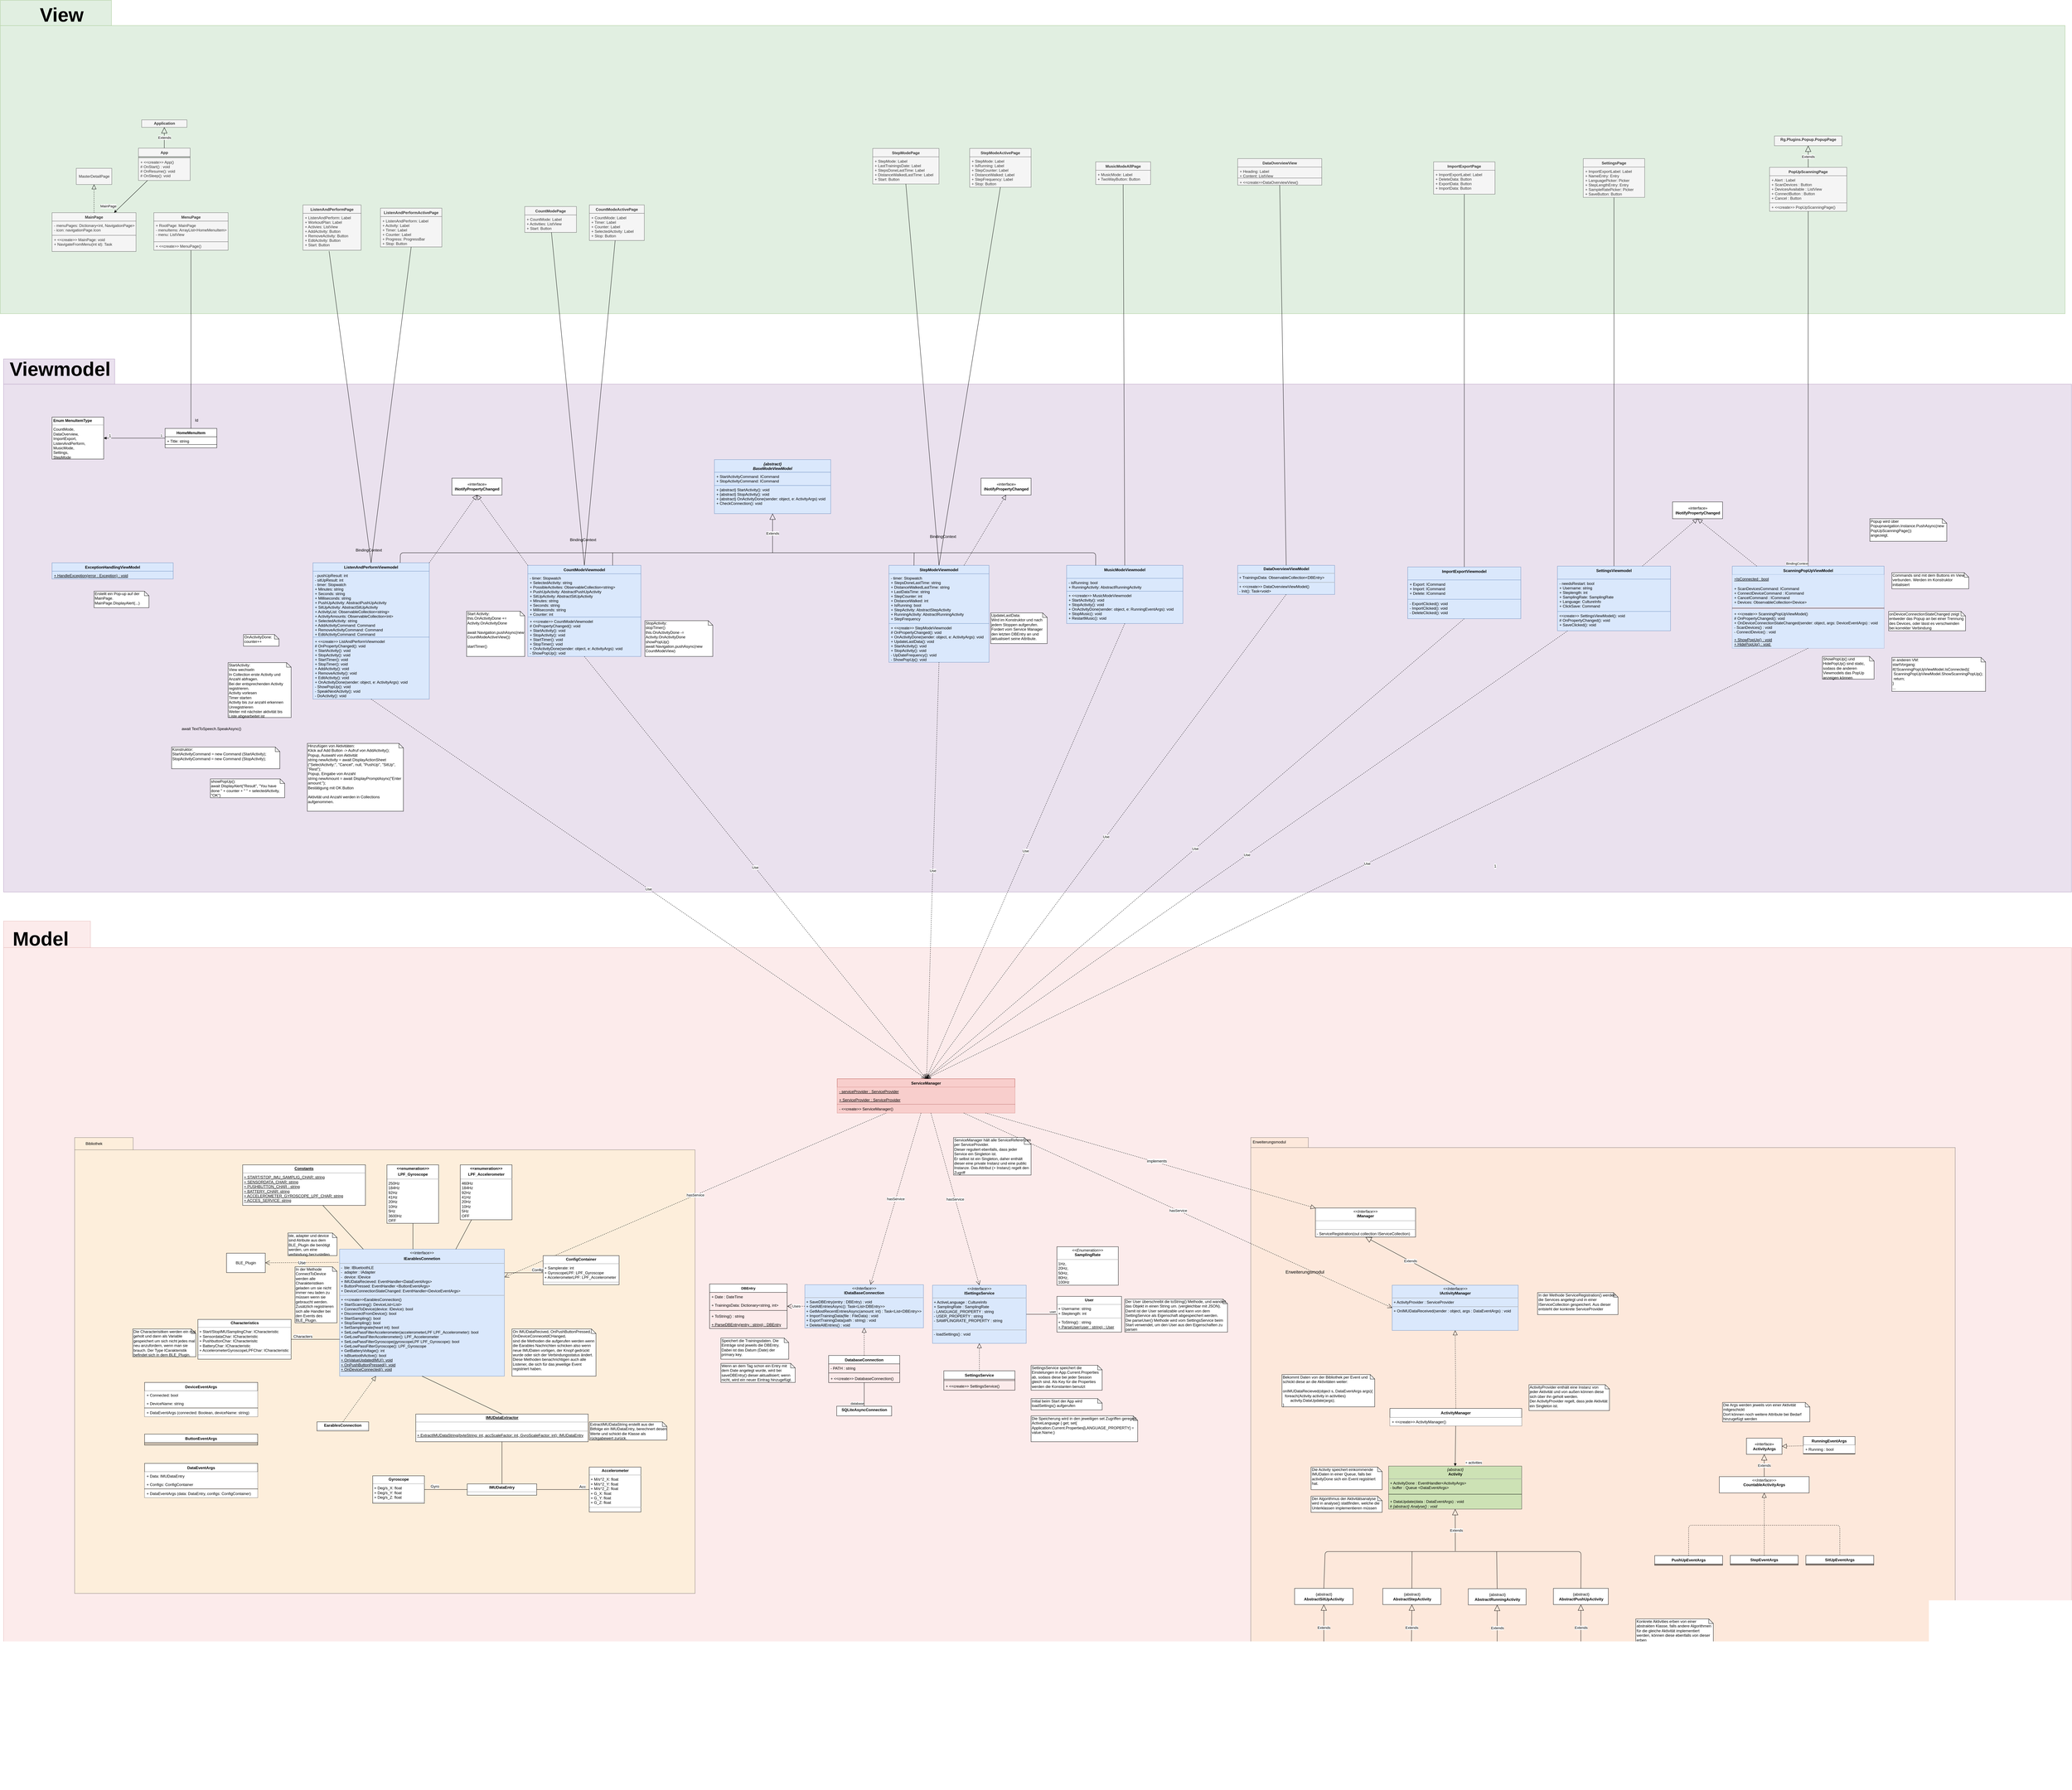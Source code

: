 <mxfile version="12.4.3" type="device" pages="1"><diagram id="adMyBay1lu6xidjCouD3" name="Model"><mxGraphModel dx="4904" dy="5045" grid="1" gridSize="10" guides="1" tooltips="1" connect="1" arrows="1" fold="1" page="1" pageScale="1" pageWidth="850" pageHeight="1100" math="0" shadow="0"><root><mxCell id="0"/><mxCell id="1" parent="0"/><mxCell id="xHMap3TiUOP78eLy4zno-150" value="" style="shape=folder;fontStyle=1;spacingTop=10;tabWidth=344;tabHeight=78;tabPosition=left;html=1;fillColor=#d5e8d4;strokeColor=#82b366;opacity=70;" parent="1" vertex="1"><mxGeometry x="-3250" y="-3600" width="6390" height="970" as="geometry"/></mxCell><mxCell id="xHMap3TiUOP78eLy4zno-148" value="" style="shape=folder;fontStyle=1;spacingTop=10;tabWidth=344;tabHeight=78;tabPosition=left;html=1;fillColor=#e1d5e7;strokeColor=#9673a6;opacity=70;" parent="1" vertex="1"><mxGeometry x="-3240" y="-2490" width="6400" height="1650" as="geometry"/></mxCell><mxCell id="AcJz88Ti0jKnVirIfRQa-49" value="" style="shape=folder;fontStyle=1;spacingTop=10;tabWidth=214;tabHeight=82;tabPosition=left;html=1;strokeWidth=1;fillColor=#f8cecc;strokeColor=#b85450;opacity=40;" parent="1" vertex="1"><mxGeometry x="-3240" y="-750" width="6400" height="2688" as="geometry"/></mxCell><mxCell id="sXvjfolYUnGrp_yOVfev-73" value="Bibliothek" style="shape=folder;fontStyle=1;spacingTop=10;tabWidth=181;tabHeight=38;tabPosition=left;html=1;strokeColor=#000000;strokeWidth=1;fontSize=12;fillColor=#fff2cc;opacity=50;" parent="1" vertex="1"><mxGeometry x="-3020" y="-80" width="1920" height="1411" as="geometry"/></mxCell><mxCell id="gOupwa7_WCO_5UHda2sZ-10" value="hasService" style="endArrow=open;endSize=12;dashed=1;html=1;" parent="1" source="sXvjfolYUnGrp_yOVfev-64" target="4jUEhYQWBBL92VZrlt_O-1" edge="1"><mxGeometry width="160" relative="1" as="geometry"><mxPoint x="-579.77" y="94" as="sourcePoint"/><mxPoint x="-820" y="203" as="targetPoint"/></mxGeometry></mxCell><mxCell id="w5dEuc_NeuzI3938pT3K-1" value="" style="shape=folder;fontStyle=1;spacingTop=10;tabWidth=146;tabHeight=31;tabPosition=left;html=1;fillColor=#ffe6cc;strokeColor=#000000;opacity=50;" parent="1" vertex="1"><mxGeometry x="620" y="-80" width="2180" height="1780" as="geometry"/></mxCell><mxCell id="1QQ3cwLplbujhVV3ZzxS-45" value="&lt;p style=&quot;margin: 0px ; margin-top: 4px ; text-align: center&quot;&gt;&lt;i&gt;{abstract}&lt;/i&gt;&lt;br&gt;&lt;b&gt;Activity&lt;/b&gt;&lt;/p&gt;&lt;hr size=&quot;1&quot;&gt;&lt;p style=&quot;margin: 0px ; margin-left: 4px&quot;&gt;&lt;span&gt;+ ActivityDone : EventHandler&amp;lt;ActivityArgs&amp;gt;&lt;/span&gt;&lt;br&gt;&lt;/p&gt;&lt;p style=&quot;margin: 0px ; margin-left: 4px&quot;&gt;&lt;span&gt;- buffer : Queue &amp;lt;DataEventArgs&amp;gt;&amp;nbsp;&lt;/span&gt;&lt;/p&gt;&lt;p style=&quot;margin: 0px ; margin-left: 4px&quot;&gt;&lt;span&gt;&lt;br&gt;&lt;/span&gt;&lt;/p&gt;&lt;p style=&quot;margin: 0px ; margin-left: 4px&quot;&gt;&lt;span&gt;&lt;br&gt;&lt;/span&gt;&lt;/p&gt;&lt;p style=&quot;margin: 0px ; margin-left: 4px&quot;&gt;+ DataUpdate(data : DataEventArgs) : void&lt;/p&gt;&lt;i&gt;&amp;nbsp;#&amp;nbsp;&lt;/i&gt;&lt;i&gt;{abstract}&amp;nbsp;&lt;/i&gt;&lt;i&gt;Analyse() : void&amp;nbsp;&lt;/i&gt;&lt;i&gt;&lt;br&gt;&lt;/i&gt;&lt;p style=&quot;margin: 0px ; margin-left: 4px&quot;&gt;&lt;br&gt;&lt;/p&gt;" style="verticalAlign=top;align=left;overflow=fill;fontSize=12;fontFamily=Helvetica;html=1;fillColor=#B9E0A5;strokeColor=#000000;opacity=70;" parent="1" vertex="1"><mxGeometry x="1046.5" y="937" width="412" height="133" as="geometry"/></mxCell><mxCell id="1QQ3cwLplbujhVV3ZzxS-94" value="RunningActivityThreshold" style="swimlane;fontStyle=1;align=center;verticalAlign=top;childLayout=stackLayout;horizontal=1;startSize=26;horizontalStack=0;resizeParent=1;resizeParentMax=0;resizeLast=0;collapsible=1;marginBottom=0;fillColor=#ffffff;" parent="1" vertex="1"><mxGeometry x="1257.5" y="1508.5" width="250" height="82" as="geometry"/></mxCell><mxCell id="1QQ3cwLplbujhVV3ZzxS-96" value="" style="line;strokeWidth=1;fillColor=#ffffff;align=left;verticalAlign=middle;spacingTop=-1;spacingLeft=3;spacingRight=3;rotatable=0;labelPosition=right;points=[];portConstraint=eastwest;" parent="1QQ3cwLplbujhVV3ZzxS-94" vertex="1"><mxGeometry y="26" width="250" height="4" as="geometry"/></mxCell><mxCell id="1QQ3cwLplbujhVV3ZzxS-97" value="+ &lt;&lt;create&gt;&gt; RunningActivityThreshold()" style="text;strokeColor=none;fillColor=#ffffff;align=left;verticalAlign=top;spacingLeft=4;spacingRight=4;overflow=hidden;rotatable=0;points=[[0,0.5],[1,0.5]];portConstraint=eastwest;" parent="1QQ3cwLplbujhVV3ZzxS-94" vertex="1"><mxGeometry y="30" width="250" height="26" as="geometry"/></mxCell><mxCell id="1QQ3cwLplbujhVV3ZzxS-113" value="- Analyse() : void" style="text;strokeColor=none;fillColor=#ffffff;align=left;verticalAlign=top;spacingLeft=4;spacingRight=4;overflow=hidden;rotatable=0;points=[[0,0.5],[1,0.5]];portConstraint=eastwest;" parent="1QQ3cwLplbujhVV3ZzxS-94" vertex="1"><mxGeometry y="56" width="250" height="26" as="geometry"/></mxCell><mxCell id="1QQ3cwLplbujhVV3ZzxS-98" value="StepActivityThreshold" style="swimlane;fontStyle=1;align=center;verticalAlign=top;childLayout=stackLayout;horizontal=1;startSize=26;horizontalStack=0;resizeParent=1;resizeParentMax=0;resizeLast=0;collapsible=1;marginBottom=0;fillColor=#ffffff;" parent="1" vertex="1"><mxGeometry x="987.5" y="1508.5" width="259" height="82" as="geometry"/></mxCell><mxCell id="1QQ3cwLplbujhVV3ZzxS-100" value="" style="line;strokeWidth=1;fillColor=#ffffff;align=left;verticalAlign=middle;spacingTop=-1;spacingLeft=3;spacingRight=3;rotatable=0;labelPosition=right;points=[];portConstraint=eastwest;" parent="1QQ3cwLplbujhVV3ZzxS-98" vertex="1"><mxGeometry y="26" width="259" height="4" as="geometry"/></mxCell><mxCell id="1QQ3cwLplbujhVV3ZzxS-111" value="+ &lt;&lt;create&gt;&gt; StepActivityThreshold()" style="text;strokeColor=none;fillColor=#ffffff;align=left;verticalAlign=top;spacingLeft=4;spacingRight=4;overflow=hidden;rotatable=0;points=[[0,0.5],[1,0.5]];portConstraint=eastwest;" parent="1QQ3cwLplbujhVV3ZzxS-98" vertex="1"><mxGeometry y="30" width="259" height="26" as="geometry"/></mxCell><mxCell id="1QQ3cwLplbujhVV3ZzxS-115" value="- Analyse() : void" style="text;strokeColor=none;fillColor=#ffffff;align=left;verticalAlign=top;spacingLeft=4;spacingRight=4;overflow=hidden;rotatable=0;points=[[0,0.5],[1,0.5]];portConstraint=eastwest;" parent="1QQ3cwLplbujhVV3ZzxS-98" vertex="1"><mxGeometry y="56" width="259" height="26" as="geometry"/></mxCell><mxCell id="1QQ3cwLplbujhVV3ZzxS-51" value="PushUpEventArgs" style="swimlane;fontStyle=1;align=center;verticalAlign=top;childLayout=stackLayout;horizontal=1;startSize=26;horizontalStack=0;resizeParent=1;resizeParentMax=0;resizeLast=0;collapsible=1;marginBottom=0;" parent="1" vertex="1"><mxGeometry x="1870.08" y="1214" width="210" height="30" as="geometry"><mxRectangle x="20" y="777" width="140" height="26" as="alternateBounds"/></mxGeometry></mxCell><mxCell id="1QQ3cwLplbujhVV3ZzxS-53" value="" style="line;strokeWidth=1;fillColor=none;align=left;verticalAlign=middle;spacingTop=-1;spacingLeft=3;spacingRight=3;rotatable=0;labelPosition=right;points=[];portConstraint=eastwest;" parent="1QQ3cwLplbujhVV3ZzxS-51" vertex="1"><mxGeometry y="26" width="210" height="4" as="geometry"/></mxCell><mxCell id="1QQ3cwLplbujhVV3ZzxS-66" value="SitUpEventArgs" style="swimlane;fontStyle=1;align=center;verticalAlign=top;childLayout=stackLayout;horizontal=1;startSize=26;horizontalStack=0;resizeParent=1;resizeParentMax=0;resizeLast=0;collapsible=1;marginBottom=0;" parent="1" vertex="1"><mxGeometry x="2337.92" y="1213.5" width="210" height="30" as="geometry"/></mxCell><mxCell id="1QQ3cwLplbujhVV3ZzxS-69" value="" style="line;strokeWidth=1;fillColor=none;align=left;verticalAlign=middle;spacingTop=-1;spacingLeft=3;spacingRight=3;rotatable=0;labelPosition=right;points=[];portConstraint=eastwest;" parent="1QQ3cwLplbujhVV3ZzxS-66" vertex="1"><mxGeometry y="26" width="210" height="4" as="geometry"/></mxCell><mxCell id="1QQ3cwLplbujhVV3ZzxS-73" value="RunningEventArgs" style="swimlane;fontStyle=1;align=center;verticalAlign=top;childLayout=stackLayout;horizontal=1;startSize=26;horizontalStack=0;resizeParent=1;resizeParentMax=0;resizeLast=0;collapsible=1;marginBottom=0;" parent="1" vertex="1"><mxGeometry x="2330" y="845.5" width="160" height="54" as="geometry"/></mxCell><mxCell id="1QQ3cwLplbujhVV3ZzxS-74" value="+ Running : bool" style="text;strokeColor=none;fillColor=#ffffff;align=left;verticalAlign=top;spacingLeft=4;spacingRight=4;overflow=hidden;rotatable=0;points=[[0,0.5],[1,0.5]];portConstraint=eastwest;" parent="1QQ3cwLplbujhVV3ZzxS-73" vertex="1"><mxGeometry y="26" width="160" height="26" as="geometry"/></mxCell><mxCell id="1QQ3cwLplbujhVV3ZzxS-76" value="" style="line;strokeWidth=1;fillColor=none;align=left;verticalAlign=middle;spacingTop=-1;spacingLeft=3;spacingRight=3;rotatable=0;labelPosition=right;points=[];portConstraint=eastwest;" parent="1QQ3cwLplbujhVV3ZzxS-73" vertex="1"><mxGeometry y="52" width="160" height="2" as="geometry"/></mxCell><mxCell id="1QQ3cwLplbujhVV3ZzxS-79" value="«interface»&lt;br&gt;&lt;b&gt;ActivityArgs&lt;br&gt;&lt;/b&gt;" style="html=1;" parent="1" vertex="1"><mxGeometry x="2154" y="850.5" width="110" height="50" as="geometry"/></mxCell><mxCell id="1QQ3cwLplbujhVV3ZzxS-83" value="StepEventArgs" style="swimlane;fontStyle=1;align=center;verticalAlign=top;childLayout=stackLayout;horizontal=1;startSize=26;horizontalStack=0;resizeParent=1;resizeParentMax=0;resizeLast=0;collapsible=1;marginBottom=0;" parent="1" vertex="1"><mxGeometry x="2104" y="1213.5" width="210" height="30" as="geometry"/></mxCell><mxCell id="1QQ3cwLplbujhVV3ZzxS-85" value="" style="line;strokeWidth=1;fillColor=none;align=left;verticalAlign=middle;spacingTop=-1;spacingLeft=3;spacingRight=3;rotatable=0;labelPosition=right;points=[];portConstraint=eastwest;" parent="1QQ3cwLplbujhVV3ZzxS-83" vertex="1"><mxGeometry y="26" width="210" height="4" as="geometry"/></mxCell><mxCell id="1QQ3cwLplbujhVV3ZzxS-87" value="&lt;p style=&quot;margin: 0px ; margin-top: 4px ; text-align: center&quot;&gt;&lt;i&gt;&amp;lt;&amp;lt;Interface&amp;gt;&amp;gt;&lt;/i&gt;&lt;br&gt;&lt;b&gt;CountableActivityArgs&lt;/b&gt;&lt;/p&gt;&lt;p style=&quot;margin: 0px ; margin-left: 4px&quot;&gt;&lt;br&gt;&lt;/p&gt;" style="verticalAlign=top;align=left;overflow=fill;fontSize=12;fontFamily=Helvetica;html=1;" parent="1" vertex="1"><mxGeometry x="2070" y="969.5" width="278" height="50.5" as="geometry"/></mxCell><mxCell id="1QQ3cwLplbujhVV3ZzxS-88" value="Extends" style="endArrow=block;endSize=16;endFill=0;html=1;entryX=0.5;entryY=1;entryDx=0;entryDy=0;exitX=0.5;exitY=0;exitDx=0;exitDy=0;" parent="1" source="1QQ3cwLplbujhVV3ZzxS-87" target="1QQ3cwLplbujhVV3ZzxS-79" edge="1"><mxGeometry width="160" relative="1" as="geometry"><mxPoint x="2257.5" y="929" as="sourcePoint"/><mxPoint x="2417.5" y="929" as="targetPoint"/></mxGeometry></mxCell><mxCell id="1QQ3cwLplbujhVV3ZzxS-89" value="" style="endArrow=block;dashed=1;endFill=0;endSize=12;html=1;entryX=0.5;entryY=1;entryDx=0;entryDy=0;exitX=0.5;exitY=0;exitDx=0;exitDy=0;" parent="1" source="1QQ3cwLplbujhVV3ZzxS-83" target="1QQ3cwLplbujhVV3ZzxS-87" edge="1"><mxGeometry width="160" relative="1" as="geometry"><mxPoint x="2209" y="1119" as="sourcePoint"/><mxPoint x="2627.5" y="1079" as="targetPoint"/></mxGeometry></mxCell><mxCell id="1QQ3cwLplbujhVV3ZzxS-93" value="" style="endArrow=block;dashed=1;endFill=0;endSize=12;html=1;entryX=1;entryY=0.5;entryDx=0;entryDy=0;" parent="1" source="1QQ3cwLplbujhVV3ZzxS-73" target="1QQ3cwLplbujhVV3ZzxS-79" edge="1"><mxGeometry width="160" relative="1" as="geometry"><mxPoint x="2372.5" y="875.5" as="sourcePoint"/><mxPoint x="2674" y="878" as="targetPoint"/></mxGeometry></mxCell><mxCell id="1QQ3cwLplbujhVV3ZzxS-135" value="+ activities" style="endArrow=block;endFill=1;html=1;align=left;verticalAlign=top;entryX=0.5;entryY=0;entryDx=0;entryDy=0;" parent="1" source="1QQ3cwLplbujhVV3ZzxS-1" target="1QQ3cwLplbujhVV3ZzxS-45" edge="1"><mxGeometry x="0.607" y="29" relative="1" as="geometry"><mxPoint x="1371.5" y="882.5" as="sourcePoint"/><mxPoint x="1601.5" y="1052.5" as="targetPoint"/><mxPoint as="offset"/></mxGeometry></mxCell><mxCell id="n2-QzeIZX0uXDNsSAh_k-9" value="{abstract}&lt;br&gt;&lt;b&gt;AbstractSitUpActivity&lt;/b&gt;" style="html=1;" parent="1" vertex="1"><mxGeometry x="755.5" y="1315.5" width="181" height="50" as="geometry"/></mxCell><mxCell id="n2-QzeIZX0uXDNsSAh_k-11" value="{abstract}&lt;br&gt;&lt;b&gt;AbstractPushUpActivity&lt;/b&gt;" style="html=1;" parent="1" vertex="1"><mxGeometry x="1556.5" y="1315.5" width="170" height="50" as="geometry"/></mxCell><mxCell id="n2-QzeIZX0uXDNsSAh_k-12" value="{abstract}&lt;br&gt;&lt;b&gt;AbstractRunningActivity&lt;/b&gt;" style="html=1;" parent="1" vertex="1"><mxGeometry x="1293" y="1316.5" width="179" height="50" as="geometry"/></mxCell><mxCell id="n2-QzeIZX0uXDNsSAh_k-14" value="{abstract}&lt;br&gt;&lt;b&gt;AbstractStepActivity&lt;/b&gt;" style="html=1;" parent="1" vertex="1"><mxGeometry x="1028.5" y="1315.5" width="180" height="50" as="geometry"/></mxCell><mxCell id="n2-QzeIZX0uXDNsSAh_k-16" value="Extends" style="endArrow=block;endSize=16;endFill=0;html=1;entryX=0.5;entryY=1;entryDx=0;entryDy=0;exitX=0.5;exitY=0;exitDx=0;exitDy=0;" parent="1" source="pG1MvSHpeQ2TRdzguChj-24" target="n2-QzeIZX0uXDNsSAh_k-9" edge="1"><mxGeometry width="160" relative="1" as="geometry"><mxPoint x="762.5" y="1507.5" as="sourcePoint"/><mxPoint x="895" y="1378.5" as="targetPoint"/></mxGeometry></mxCell><mxCell id="n2-QzeIZX0uXDNsSAh_k-17" value="Extends" style="endArrow=block;endSize=16;endFill=0;html=1;exitX=0.5;exitY=0;exitDx=0;exitDy=0;entryX=0.5;entryY=1;entryDx=0;entryDy=0;" parent="1" source="1QQ3cwLplbujhVV3ZzxS-98" target="n2-QzeIZX0uXDNsSAh_k-14" edge="1"><mxGeometry width="160" relative="1" as="geometry"><mxPoint x="1071" y="1307.5" as="sourcePoint"/><mxPoint x="1279" y="1242" as="targetPoint"/></mxGeometry></mxCell><mxCell id="n2-QzeIZX0uXDNsSAh_k-18" value="Extends" style="endArrow=block;endSize=16;endFill=0;html=1;exitX=0.5;exitY=0;exitDx=0;exitDy=0;entryX=0.5;entryY=1;entryDx=0;entryDy=0;" parent="1" source="1QQ3cwLplbujhVV3ZzxS-94" target="n2-QzeIZX0uXDNsSAh_k-12" edge="1"><mxGeometry width="160" relative="1" as="geometry"><mxPoint x="1095" y="1425.5" as="sourcePoint"/><mxPoint x="1198" y="1208.5" as="targetPoint"/></mxGeometry></mxCell><mxCell id="n2-QzeIZX0uXDNsSAh_k-19" value="Extends" style="endArrow=block;endSize=16;endFill=0;html=1;entryX=0.5;entryY=1;entryDx=0;entryDy=0;exitX=0.5;exitY=0;exitDx=0;exitDy=0;" parent="1" source="pG1MvSHpeQ2TRdzguChj-15" target="n2-QzeIZX0uXDNsSAh_k-11" edge="1"><mxGeometry width="160" relative="1" as="geometry"><mxPoint x="1476.5" y="1440.5" as="sourcePoint"/><mxPoint x="1198" y="1208.5" as="targetPoint"/></mxGeometry></mxCell><mxCell id="sXvjfolYUnGrp_yOVfev-4" value="Extends" style="endArrow=block;endSize=16;endFill=0;html=1;entryX=0.5;entryY=1;entryDx=0;entryDy=0;" parent="1" target="1QQ3cwLplbujhVV3ZzxS-45" edge="1"><mxGeometry x="-0.024" y="-3" width="160" relative="1" as="geometry"><mxPoint x="1253" y="1200" as="sourcePoint"/><mxPoint x="994" y="1187" as="targetPoint"/><mxPoint as="offset"/></mxGeometry></mxCell><mxCell id="sXvjfolYUnGrp_yOVfev-15" value="&lt;p style=&quot;margin: 0px ; margin-top: 4px ; text-align: center&quot;&gt;&lt;i&gt;&amp;lt;&amp;lt;Interface&amp;gt;&amp;gt;&lt;/i&gt;&lt;br&gt;&lt;b&gt;IDataBaseConnection&lt;/b&gt;&lt;/p&gt;&lt;hr size=&quot;1&quot;&gt;&lt;p style=&quot;margin: 0px ; margin-left: 4px&quot;&gt;&lt;span&gt;+ SaveDBEntry(entry : DBEntry) : void&lt;/span&gt;&lt;br&gt;&lt;/p&gt;&lt;p style=&quot;margin: 0px ; margin-left: 4px&quot;&gt;+ GetAllEntriesAsync(): Task&amp;lt;List&amp;lt;DBEntry&amp;gt;&amp;gt;&lt;/p&gt;&lt;p style=&quot;margin: 0px ; margin-left: 4px&quot;&gt;+ GetMostRecentEntriesAsync(amount: int) : Task&amp;lt;List&amp;lt;DBEntry&amp;gt;&amp;gt;&lt;/p&gt;&lt;p style=&quot;margin: 0px ; margin-left: 4px&quot;&gt;+ ImportTrainingData(file : FileData) : void&lt;/p&gt;&lt;p style=&quot;margin: 0px ; margin-left: 4px&quot;&gt;+ ExportTrainingData(path : string) : void&lt;/p&gt;&lt;p style=&quot;margin: 0px ; margin-left: 4px&quot;&gt;+ DeleteAllEntries() : void&lt;/p&gt;&lt;p style=&quot;margin: 0px ; margin-left: 4px&quot;&gt;&lt;span style=&quot;color: rgba(0 , 0 , 0 , 0) ; font-family: monospace ; font-size: 0px&quot;&gt;3CmxGraphModel%3E%3Croot%3E%3CmxCell%20id%3D%220%22%2F%3E%3CmxCell%20id%3D%221%22%20parent%3D%220%22%2F%3E%3CmxCell%20id%3D%222%22%20value%3D%22%2B%20getEntriesAsync()%3A%20Task%26lt%3BList%26lt%3BDBEntry%26gt%3B%26gt%3B%22%20style%3D%22text%3BstrokeColor%3Dnone%3BfillColor%3Dnone%3Balign%3Dleft%3BverticalAlign%3Dtop%3BspacingLeft%3D4%3BspacingRight%3D4%3Boverflow%3Dhidden%3Brotatable%3D0%3Bpoints%3D%5B%5B0%2C0.5%5D%2C%5B1%2C0.5%5D%5D%3BportConstraint%3Deastwest%3B%22%20vertex%3D%221%22%20parent%3D%221%22%3E%3CmxGeometry%20x%3D%221080%22%20y%3D%22493%22%20width%3D%22250%22%20height%3D%2226%22%20as%3D%22geometry%22%2F%3E%3C%2FmxCell%3E%3C%2Froot%3E%3C%2FmxGraphModel%3E&lt;/span&gt;&lt;/p&gt;&lt;span style=&quot;color: rgba(0 , 0 , 0 , 0) ; font-family: monospace ; font-size: 0px&quot;&gt;%3CmxGraphModel%3E%3Croot%3E%3CmxCell%20id%3D%220%22%2F%3E%3CmxCell%20id%3D%221%22%20parent%3D%220%22%2F%3E%3CmxCell%20id%3D%222%22%20value%3D%22%2B%20getEntriesAsync()%3A%20Task%26lt%3BList%26lt%3BDBEntry%26gt%3B%26gt%3B%22%20style%3D%22text%3BstrokeColor%3Dnone%3BfillColor%3Dnone%3Balign%3Dleft%3BverticalAlign%3Dtop%3BspacingLeft%3D4%3BspacingRight%3D4%3Boverflow%3Dhidden%3Brotatable%3D0%3Bpoints%3D%5B%5B0%2C0.5%5D%2C%5B1%2C0.5%5D%5D%3BportConstraint%3Deastwest%3B%22%20vertex%3D%221%22%20parent%3D%221%22%3E%3CmxGeometry%20x%3D%221080%22%20y%3D%22493%22%20width%3D%22250%22%20height%3D%2226%22%20as%3D%22geometry%22%2F%3E%3C%2FmxCell%3E%3C%2Froot%3E%3C%2FmxGraphModel%3E&lt;/span&gt;&lt;span style=&quot;color: rgba(0 , 0 , 0 , 0) ; font-family: monospace ; font-size: 0px&quot;&gt;%3CmxGraphModel%3E%3Croot%3E%3CmxCell%20id%3D%220%22%2F%3E%3CmxCell%20id%3D%221%22%20parent%3D%220%22%2F%3E%3CmxCell%20id%3D%222%22%20value%3D%22%2B%20getEntriesAsync()%3A%20Task%26lt%3BList%26lt%3BDBEntry%26gt%3B%26gt%3B%22%20style%3D%22text%3BstrokeColor%3Dnone%3BfillColor%3Dnone%3Balign%3Dleft%3BverticalAlign%3Dtop%3BspacingLeft%3D4%3BspacingRight%3D4%3Boverflow%3Dhidden%3Brotatable%3D0%3Bpoints%3D%5B%5B0%2C0.5%5D%2C%5B1%2C0.5%5D%5D%3BportConstraint%3Deastwest%3B%22%20vertex%3D%221%22%20parent%3D%221%22%3E%3CmxGeometry%20x%3D%221080%22%20y%3D%22493%22%20width%3D%22250%22%20height%3D%2226%22%20as%3D%22geometry%22%2F%3E%3C%2FmxCell%3E%3C%2Froot%3E%3C%2FmxGraphModel%3E&lt;/span&gt;" style="verticalAlign=top;align=left;overflow=fill;fontSize=12;fontFamily=Helvetica;html=1;fillColor=#dae8fc;strokeColor=#6c8ebf;" parent="1" vertex="1"><mxGeometry x="-760" y="375.5" width="367" height="133.5" as="geometry"/></mxCell><mxCell id="sXvjfolYUnGrp_yOVfev-22" value="&lt;p style=&quot;margin: 0px ; margin-top: 4px ; text-align: center&quot;&gt;&lt;b&gt;SQLiteAsyncConnection&lt;/b&gt;&lt;/p&gt;" style="verticalAlign=top;align=left;overflow=fill;fontSize=12;fontFamily=Helvetica;html=1;" parent="1" vertex="1"><mxGeometry x="-661.5" y="751.5" width="170" height="30" as="geometry"/></mxCell><mxCell id="sXvjfolYUnGrp_yOVfev-26" value="" style="endArrow=block;dashed=1;endFill=0;endSize=12;html=1;" parent="1" source="sXvjfolYUnGrp_yOVfev-16" target="sXvjfolYUnGrp_yOVfev-15" edge="1"><mxGeometry width="160" relative="1" as="geometry"><mxPoint x="-273.5" y="453.5" as="sourcePoint"/><mxPoint x="-233.5" y="478.5" as="targetPoint"/></mxGeometry></mxCell><mxCell id="sXvjfolYUnGrp_yOVfev-16" value="DatabaseConnection" style="swimlane;fontStyle=1;align=center;verticalAlign=top;childLayout=stackLayout;horizontal=1;startSize=26;horizontalStack=0;resizeParent=1;resizeParentMax=0;resizeLast=0;collapsible=1;marginBottom=0;" parent="1" vertex="1"><mxGeometry x="-686.5" y="594.5" width="220" height="84" as="geometry"/></mxCell><mxCell id="sXvjfolYUnGrp_yOVfev-17" value="- PATH : string" style="text;strokeColor=none;fillColor=none;align=left;verticalAlign=top;spacingLeft=4;spacingRight=4;overflow=hidden;rotatable=0;points=[[0,0.5],[1,0.5]];portConstraint=eastwest;" parent="sXvjfolYUnGrp_yOVfev-16" vertex="1"><mxGeometry y="26" width="220" height="24" as="geometry"/></mxCell><mxCell id="sXvjfolYUnGrp_yOVfev-18" value="" style="line;strokeWidth=1;fillColor=none;align=left;verticalAlign=middle;spacingTop=-1;spacingLeft=3;spacingRight=3;rotatable=0;labelPosition=right;points=[];portConstraint=eastwest;" parent="sXvjfolYUnGrp_yOVfev-16" vertex="1"><mxGeometry y="50" width="220" height="8" as="geometry"/></mxCell><mxCell id="pG1MvSHpeQ2TRdzguChj-30" value="+ &lt;&lt;create&gt;&gt; DatabaseConnection() " style="text;strokeColor=none;fillColor=none;align=left;verticalAlign=top;spacingLeft=4;spacingRight=4;overflow=hidden;rotatable=0;points=[[0,0.5],[1,0.5]];portConstraint=eastwest;" parent="sXvjfolYUnGrp_yOVfev-16" vertex="1"><mxGeometry y="58" width="220" height="26" as="geometry"/></mxCell><mxCell id="sXvjfolYUnGrp_yOVfev-40" value="DBEntry" style="swimlane;fontStyle=1;align=center;verticalAlign=top;childLayout=stackLayout;horizontal=1;startSize=26;horizontalStack=0;resizeParent=1;resizeParentMax=0;resizeLast=0;collapsible=1;marginBottom=0;fontSize=11;" parent="1" vertex="1"><mxGeometry x="-1055" y="373.25" width="240" height="138" as="geometry"/></mxCell><mxCell id="sXvjfolYUnGrp_yOVfev-41" value="+ Date : DateTime" style="text;strokeColor=none;fillColor=none;align=left;verticalAlign=top;spacingLeft=4;spacingRight=4;overflow=hidden;rotatable=0;points=[[0,0.5],[1,0.5]];portConstraint=eastwest;" parent="sXvjfolYUnGrp_yOVfev-40" vertex="1"><mxGeometry y="26" width="240" height="26" as="geometry"/></mxCell><mxCell id="sXvjfolYUnGrp_yOVfev-46" value="+ TrainingsData: Dictionary&lt;string, int&gt;" style="text;strokeColor=none;fillColor=none;align=left;verticalAlign=top;spacingLeft=4;spacingRight=4;overflow=hidden;rotatable=0;points=[[0,0.5],[1,0.5]];portConstraint=eastwest;" parent="sXvjfolYUnGrp_yOVfev-40" vertex="1"><mxGeometry y="52" width="240" height="26" as="geometry"/></mxCell><mxCell id="sXvjfolYUnGrp_yOVfev-42" value="" style="line;strokeWidth=1;fillColor=none;align=left;verticalAlign=middle;spacingTop=-1;spacingLeft=3;spacingRight=3;rotatable=0;labelPosition=right;points=[];portConstraint=eastwest;" parent="sXvjfolYUnGrp_yOVfev-40" vertex="1"><mxGeometry y="78" width="240" height="8" as="geometry"/></mxCell><mxCell id="sXvjfolYUnGrp_yOVfev-43" value="+ ToString() : string" style="text;strokeColor=none;fillColor=none;align=left;verticalAlign=top;spacingLeft=4;spacingRight=4;overflow=hidden;rotatable=0;points=[[0,0.5],[1,0.5]];portConstraint=eastwest;" parent="sXvjfolYUnGrp_yOVfev-40" vertex="1"><mxGeometry y="86" width="240" height="26" as="geometry"/></mxCell><mxCell id="4Cl_2U6d4L0L1prgbwU7-1" value="+ ParseDBEntry(entry : string) : DBEntry" style="text;strokeColor=none;fillColor=none;align=left;verticalAlign=top;spacingLeft=4;spacingRight=4;overflow=hidden;rotatable=0;points=[[0,0.5],[1,0.5]];portConstraint=eastwest;fontStyle=4" parent="sXvjfolYUnGrp_yOVfev-40" vertex="1"><mxGeometry y="112" width="240" height="26" as="geometry"/></mxCell><mxCell id="sXvjfolYUnGrp_yOVfev-51" value="" style="line;strokeWidth=1;fillColor=none;align=left;verticalAlign=middle;spacingTop=-1;spacingLeft=3;spacingRight=3;rotatable=0;labelPosition=right;points=[];portConstraint=eastwest;fontSize=11;" parent="1" vertex="1"><mxGeometry x="1046.5" y="1020" width="412" height="8" as="geometry"/></mxCell><mxCell id="sXvjfolYUnGrp_yOVfev-64" value="ServiceManager" style="swimlane;fontStyle=1;align=center;verticalAlign=top;childLayout=stackLayout;horizontal=1;startSize=26;horizontalStack=0;resizeParent=1;resizeParentMax=0;resizeLast=0;collapsible=1;marginBottom=0;strokeWidth=1;fontSize=12;fillColor=#f8cecc;strokeColor=#b85450;" parent="1" vertex="1"><mxGeometry x="-660" y="-262" width="550" height="106" as="geometry"><mxRectangle x="-687" y="350" width="120" height="26" as="alternateBounds"/></mxGeometry></mxCell><mxCell id="AcJz88Ti0jKnVirIfRQa-7" value="- serviceProvider : ServiceProvider" style="text;strokeColor=none;fillColor=#f8cecc;align=left;verticalAlign=top;spacingLeft=4;spacingRight=4;overflow=hidden;rotatable=0;points=[[0,0.5],[1,0.5]];portConstraint=eastwest;fontStyle=4" parent="sXvjfolYUnGrp_yOVfev-64" vertex="1"><mxGeometry y="26" width="550" height="26" as="geometry"/></mxCell><mxCell id="AcJz88Ti0jKnVirIfRQa-6" value="+ ServiceProvider : ServiceProvider" style="text;strokeColor=none;fillColor=#f8cecc;align=left;verticalAlign=top;spacingLeft=4;spacingRight=4;overflow=hidden;rotatable=0;points=[[0,0.5],[1,0.5]];portConstraint=eastwest;fontStyle=4" parent="sXvjfolYUnGrp_yOVfev-64" vertex="1"><mxGeometry y="52" width="550" height="26" as="geometry"/></mxCell><mxCell id="sXvjfolYUnGrp_yOVfev-66" value="" style="line;strokeWidth=1;align=left;verticalAlign=middle;spacingTop=-1;spacingLeft=3;spacingRight=3;rotatable=0;labelPosition=right;points=[];portConstraint=eastwest;fillColor=#f8cecc;strokeColor=#b85450;" parent="sXvjfolYUnGrp_yOVfev-64" vertex="1"><mxGeometry y="78" width="550" height="2" as="geometry"/></mxCell><mxCell id="sXvjfolYUnGrp_yOVfev-67" value="- &lt;&lt;create&gt;&gt; ServiceManager()" style="text;strokeColor=none;fillColor=#f8cecc;align=left;verticalAlign=top;spacingLeft=4;spacingRight=4;overflow=hidden;rotatable=0;points=[[0,0.5],[1,0.5]];portConstraint=eastwest;" parent="sXvjfolYUnGrp_yOVfev-64" vertex="1"><mxGeometry y="80" width="550" height="26" as="geometry"/></mxCell><mxCell id="4jUEhYQWBBL92VZrlt_O-1" value="&lt;p style=&quot;margin: 0px ; margin-top: 4px ; text-align: center&quot;&gt;&amp;lt;&amp;lt;interface&amp;gt;&amp;gt;&lt;b&gt;&lt;br&gt;&lt;/b&gt;&lt;/p&gt;&lt;p style=&quot;margin: 0px ; margin-top: 4px ; text-align: center&quot;&gt;&lt;b&gt;IEarablesConnetion&lt;/b&gt;&lt;/p&gt;&lt;hr size=&quot;1&quot;&gt;&lt;p style=&quot;margin: 0px 0px 0px 4px&quot;&gt;-&amp;nbsp; ble: IBluetoothLE&lt;/p&gt;&lt;p style=&quot;margin: 0px 0px 0px 4px&quot;&gt;-&amp;nbsp; adapter : IAdapter&lt;/p&gt;&lt;p style=&quot;margin: 0px ; margin-left: 4px&quot;&gt;&lt;span&gt;-&amp;nbsp; device: IDevice&lt;/span&gt;&lt;/p&gt;&lt;p style=&quot;margin: 0px ; margin-left: 4px&quot;&gt;&lt;span&gt;+ IMUDataRecieved: EventHandler&amp;lt;DataEventArgs&amp;gt;&lt;/span&gt;&lt;br&gt;&lt;/p&gt;&lt;p style=&quot;margin: 0px 0px 0px 4px&quot;&gt;+ ButtonPressed: EventHandler &amp;lt;ButtonEventArgs&amp;gt;&lt;/p&gt;&lt;p style=&quot;margin: 0px 0px 0px 4px&quot;&gt;+ DeviceConnectionStateChanged: EventHandler&amp;lt;DeviceEventArgs&amp;gt;&lt;/p&gt;&lt;hr size=&quot;1&quot;&gt;&lt;p style=&quot;margin: 0px 0px 0px 4px&quot;&gt;+ &amp;lt;&amp;lt;create&amp;gt;&amp;gt;EarablesConnection()&lt;/p&gt;&lt;p style=&quot;margin: 0px 0px 0px 4px&quot;&gt;+ StartScanning(): DeviceList&amp;lt;List&amp;gt;&lt;/p&gt;&lt;p style=&quot;margin: 0px 0px 0px 4px&quot;&gt;+ ConnectToDevice(device: IDevice): bool&lt;/p&gt;&lt;p style=&quot;margin: 0px 0px 0px 4px&quot;&gt;+ DisconnectFromDevice(): bool&lt;/p&gt;&lt;p style=&quot;margin: 0px ; margin-left: 4px&quot;&gt;+ StartSampling(): bool&lt;/p&gt;&lt;p style=&quot;margin: 0px ; margin-left: 4px&quot;&gt;+ StopSampling(): bool&lt;/p&gt;&lt;p style=&quot;margin: 0px ; margin-left: 4px&quot;&gt;+ SetSamplingrate(heart int): bool&lt;/p&gt;&lt;p style=&quot;margin: 0px ; margin-left: 4px&quot;&gt;+ SetLowPassFilterAccelerometer(accelerometerLPF LPF_Accelerometer): bool&lt;/p&gt;&lt;p style=&quot;margin: 0px ; margin-left: 4px&quot;&gt;+ GetLowPassFilterAccelerometer(): LPF_Accelerometer&lt;br&gt;&lt;/p&gt;&lt;p style=&quot;margin: 0px ; margin-left: 4px&quot;&gt;+ SetLowPassFilterGyroscope(gyroscopeLPF LPF_Gyroscope): bool&lt;br&gt;&lt;/p&gt;&lt;p style=&quot;margin: 0px ; margin-left: 4px&quot;&gt;+ GetLowPassFilterGyroscope(): LPF_Gyroscope&lt;br&gt;&lt;/p&gt;&lt;p style=&quot;margin: 0px ; margin-left: 4px&quot;&gt;+ GetBatteryVoltage(): int&lt;/p&gt;&lt;p style=&quot;margin: 0px ; margin-left: 4px&quot;&gt;+ IsBluetoothActive(): bool&lt;/p&gt;&lt;p style=&quot;margin: 0px ; margin-left: 4px&quot;&gt;&lt;u&gt;+ OnValueUpdatedIMU(): void&lt;/u&gt;&lt;/p&gt;&lt;p style=&quot;margin: 0px ; margin-left: 4px&quot;&gt;&lt;u&gt;+ OnPushButtonPressed(): void&lt;/u&gt;&lt;/p&gt;&lt;p style=&quot;margin: 0px ; margin-left: 4px&quot;&gt;&lt;u&gt;+ OnDeviceConnected(): void&lt;/u&gt;&lt;/p&gt;&lt;p style=&quot;margin: 0px ; margin-left: 4px&quot;&gt;&lt;br&gt;&lt;/p&gt;&lt;p style=&quot;margin: 0px ; margin-left: 4px&quot;&gt;&amp;nbsp;&lt;/p&gt;" style="verticalAlign=top;align=left;overflow=fill;fontSize=12;fontFamily=Helvetica;html=1;rounded=0;shadow=0;comic=0;labelBackgroundColor=none;strokeWidth=1;fillColor=#dae8fc;strokeColor=#6c8ebf;" parent="1" vertex="1"><mxGeometry x="-2200" y="265.5" width="510" height="393" as="geometry"/></mxCell><mxCell id="4jUEhYQWBBL92VZrlt_O-2" value="&lt;p style=&quot;margin: 0px ; margin-top: 4px ; text-align: center&quot;&gt;&lt;u&gt;&lt;b&gt;Constants&lt;/b&gt;&lt;br&gt;&lt;/u&gt;&lt;/p&gt;&lt;hr size=&quot;1&quot;&gt;&lt;p style=&quot;margin: 0px ; margin-left: 4px&quot;&gt;&lt;u&gt;+ START/STOP_IMU_SAMPLIG_CHAR: string&lt;/u&gt;&lt;/p&gt;&lt;p style=&quot;margin: 0px ; margin-left: 4px&quot;&gt;&lt;u&gt;+ SENSORDATA_CHAR: string&lt;/u&gt;&lt;/p&gt;&lt;p style=&quot;margin: 0px ; margin-left: 4px&quot;&gt;&lt;u&gt;+ PUSHBUTTON_CHAR : string&lt;/u&gt;&lt;/p&gt;&lt;p style=&quot;margin: 0px ; margin-left: 4px&quot;&gt;&lt;u&gt;+ BATTERY_CHAR: string&lt;br&gt;&lt;/u&gt;&lt;/p&gt;&lt;p style=&quot;margin: 0px ; margin-left: 4px&quot;&gt;&lt;u&gt;+ ACCELEROMETER_GYROSCOPE_LPF_CHAR: string&lt;/u&gt;&lt;/p&gt;&lt;p style=&quot;margin: 0px ; margin-left: 4px&quot;&gt;&lt;u&gt;+ ACCES_SERVICE: string&lt;/u&gt;&lt;/p&gt;&lt;p style=&quot;margin: 0px ; margin-left: 4px&quot;&gt;&lt;u&gt;&lt;br&gt;&lt;/u&gt;&lt;/p&gt;&lt;hr size=&quot;1&quot;&gt;&lt;p style=&quot;margin: 0px ; margin-left: 4px&quot;&gt;&lt;br&gt;&lt;/p&gt;" style="verticalAlign=top;align=left;overflow=fill;fontSize=12;fontFamily=Helvetica;html=1;rounded=0;shadow=0;comic=0;labelBackgroundColor=none;strokeWidth=1" parent="1" vertex="1"><mxGeometry x="-2500" y="4.5" width="380" height="125.5" as="geometry"/></mxCell><mxCell id="4jUEhYQWBBL92VZrlt_O-3" value="&lt;p style=&quot;margin: 0px ; margin-top: 4px ; text-align: center&quot;&gt;&lt;b&gt;IMUDataEntry&lt;/b&gt;&lt;/p&gt;&lt;hr size=&quot;1&quot;&gt;&lt;p style=&quot;margin: 0px ; margin-left: 4px&quot;&gt;&lt;br&gt;&lt;/p&gt;&lt;br&gt;&lt;hr size=&quot;1&quot;&gt;&lt;p style=&quot;margin: 0px ; margin-left: 4px&quot;&gt;&lt;br&gt;&lt;/p&gt;" style="verticalAlign=top;align=left;overflow=fill;fontSize=12;fontFamily=Helvetica;html=1;rounded=0;shadow=0;comic=0;labelBackgroundColor=none;strokeWidth=1" parent="1" vertex="1"><mxGeometry x="-1805" y="992" width="215" height="35" as="geometry"/></mxCell><mxCell id="4jUEhYQWBBL92VZrlt_O-4" value="&lt;p style=&quot;margin: 0px ; margin-top: 4px ; text-align: center&quot;&gt;&lt;b&gt;ConfigContainer&lt;/b&gt;&lt;/p&gt;&lt;hr size=&quot;1&quot;&gt;&lt;p style=&quot;margin: 0px ; margin-left: 4px&quot;&gt;+ Samplerate: int&lt;/p&gt;&lt;p style=&quot;margin: 0px 0px 0px 4px&quot;&gt;+ GyroscopeLPF: LPF_Gyroscope&lt;/p&gt;&lt;p style=&quot;margin: 0px 0px 0px 4px&quot;&gt;+ AccelerometerLPF: LPF_Accelerometer&lt;/p&gt;&lt;hr size=&quot;1&quot;&gt;&lt;p style=&quot;margin: 0px ; margin-left: 4px&quot;&gt;&lt;br&gt;&lt;/p&gt;" style="verticalAlign=top;align=left;overflow=fill;fontSize=12;fontFamily=Helvetica;html=1;rounded=0;shadow=0;comic=0;labelBackgroundColor=none;strokeWidth=1" parent="1" vertex="1"><mxGeometry x="-1570" y="285.5" width="235" height="90" as="geometry"/></mxCell><mxCell id="4jUEhYQWBBL92VZrlt_O-9" value="BLE_Plugin" style="rounded=0;whiteSpace=wrap;html=1;" parent="1" vertex="1"><mxGeometry x="-2550" y="278" width="120" height="60" as="geometry"/></mxCell><mxCell id="4jUEhYQWBBL92VZrlt_O-11" value="Bibliothek" style="text;html=1;strokeColor=none;fillColor=none;align=center;verticalAlign=middle;whiteSpace=wrap;rounded=0;" parent="1" vertex="1"><mxGeometry x="-3050" y="-80" width="180" height="38" as="geometry"/></mxCell><mxCell id="4jUEhYQWBBL92VZrlt_O-12" value="&lt;p style=&quot;margin: 0px ; margin-top: 4px ; text-align: center&quot;&gt;&lt;i&gt;&amp;lt;&amp;lt;Interface&amp;gt;&amp;gt;&lt;/i&gt;&lt;br&gt;&lt;b&gt;IManager&lt;/b&gt;&lt;/p&gt;&lt;hr size=&quot;1&quot;&gt;&lt;p style=&quot;margin: 0px ; margin-left: 4px&quot;&gt;&lt;br&gt;&lt;/p&gt;&lt;hr size=&quot;1&quot;&gt;&lt;p style=&quot;margin: 0px ; margin-left: 4px&quot;&gt;- ServiceRegistration&lt;span&gt;(out collection IServiceCollection)&lt;/span&gt;&lt;/p&gt;" style="verticalAlign=top;align=left;overflow=fill;fontSize=12;fontFamily=Helvetica;html=1;" parent="1" vertex="1"><mxGeometry x="820" y="138" width="310" height="90" as="geometry"/></mxCell><mxCell id="4jUEhYQWBBL92VZrlt_O-15" value="" style="endArrow=block;dashed=1;endFill=0;endSize=12;html=1;" parent="1" source="sXvjfolYUnGrp_yOVfev-64" target="4jUEhYQWBBL92VZrlt_O-12" edge="1"><mxGeometry width="160" relative="1" as="geometry"><mxPoint x="-140" y="488" as="sourcePoint"/><mxPoint x="-110" y="528" as="targetPoint"/></mxGeometry></mxCell><mxCell id="AcJz88Ti0jKnVirIfRQa-48" value="implements" style="text;html=1;align=center;verticalAlign=middle;resizable=0;points=[];;labelBackgroundColor=#ffffff;" parent="4jUEhYQWBBL92VZrlt_O-15" vertex="1" connectable="0"><mxGeometry x="0.203" y="3" relative="1" as="geometry"><mxPoint x="-85.43" y="-25.02" as="offset"/></mxGeometry></mxCell><mxCell id="XCtTQCzG72HCAti6Qc9I-2" value="&lt;p style=&quot;margin: 0px ; margin-top: 4px ; text-align: center&quot;&gt;&lt;b&gt;Gyroscope&lt;/b&gt;&lt;/p&gt;&lt;hr size=&quot;1&quot;&gt;&lt;p style=&quot;margin: 0px 0px 0px 4px&quot;&gt;+ Deg/s_X: float&lt;/p&gt;&lt;p style=&quot;margin: 0px 0px 0px 4px&quot;&gt;+ Deg/s_Y: float&lt;br&gt;&lt;/p&gt;&lt;p style=&quot;margin: 0px 0px 0px 4px&quot;&gt;+ Deg/s_Z: float&lt;br&gt;&lt;/p&gt;&lt;hr size=&quot;1&quot;&gt;&lt;p style=&quot;margin: 0px ; margin-left: 4px&quot;&gt;&lt;br&gt;&lt;/p&gt;" style="verticalAlign=top;align=left;overflow=fill;fontSize=12;fontFamily=Helvetica;html=1;" parent="1" vertex="1"><mxGeometry x="-2097.5" y="967" width="160" height="85" as="geometry"/></mxCell><mxCell id="XCtTQCzG72HCAti6Qc9I-3" value="&lt;p style=&quot;margin: 0px ; margin-top: 4px ; text-align: center&quot;&gt;&lt;b&gt;Accelerometer&lt;/b&gt;&lt;/p&gt;&lt;hr size=&quot;1&quot;&gt;&lt;p style=&quot;margin: 0px 0px 0px 4px&quot;&gt;+ M/s^2_X: float&lt;br&gt;&lt;/p&gt;&lt;p style=&quot;margin: 0px 0px 0px 4px&quot;&gt;+ M/s^2_Y: float&lt;br&gt;&lt;/p&gt;&lt;p style=&quot;margin: 0px 0px 0px 4px&quot;&gt;+ M/s^2_Z: float&lt;br&gt;&lt;/p&gt;&lt;p style=&quot;margin: 0px 0px 0px 4px&quot;&gt;+ G_X: float&lt;/p&gt;&lt;p style=&quot;margin: 0px 0px 0px 4px&quot;&gt;+ G_Y: float&lt;br&gt;&lt;/p&gt;&lt;p style=&quot;margin: 0px 0px 0px 4px&quot;&gt;+ G_Z: float&lt;br&gt;&lt;/p&gt;&lt;hr size=&quot;1&quot;&gt;&lt;p style=&quot;margin: 0px ; margin-left: 4px&quot;&gt;&lt;br&gt;&lt;/p&gt;" style="verticalAlign=top;align=left;overflow=fill;fontSize=12;fontFamily=Helvetica;html=1;" parent="1" vertex="1"><mxGeometry x="-1427.5" y="940" width="160" height="139" as="geometry"/></mxCell><mxCell id="XCtTQCzG72HCAti6Qc9I-15" value="&lt;p style=&quot;margin: 0px ; margin-top: 4px ; text-align: center&quot;&gt;&lt;b&gt;&lt;u&gt;IMUDataExtractor&lt;/u&gt;&lt;/b&gt;&lt;br&gt;&lt;/p&gt;&lt;hr size=&quot;1&quot;&gt;&lt;p style=&quot;margin: 0px ; margin-left: 4px&quot;&gt;&lt;u&gt;&lt;br&gt;&lt;/u&gt;&lt;/p&gt;&lt;hr size=&quot;1&quot;&gt;&lt;p style=&quot;margin: 0px ; margin-left: 4px&quot;&gt;&lt;u&gt;+ ExtractIMUDataString(byteString: int, accScaleFactor&lt;span&gt;: int, GyroScaleFactor: int): IMUDataEntry&lt;/span&gt;&lt;/u&gt;&lt;/p&gt;" style="verticalAlign=top;align=left;overflow=fill;fontSize=12;fontFamily=Helvetica;html=1;" parent="1" vertex="1"><mxGeometry x="-1964.25" y="776" width="533.5" height="85.5" as="geometry"/></mxCell><mxCell id="gOupwa7_WCO_5UHda2sZ-3" value="Bekommt Daten von der Bibliothek per Event und schickt diese an die Aktivitäten weiter:&lt;br&gt;&lt;span style=&quot;white-space: nowrap&quot;&gt;&lt;br&gt;onIMUDataRecieved&lt;/span&gt;(object s, DataEventArgs args){&lt;br&gt;&amp;nbsp; foreach(Activity activity in activities)&lt;br&gt;&amp;nbsp; &amp;nbsp; &amp;nbsp; &amp;nbsp;activity.DataUpdate(args);&lt;br&gt;}" style="shape=note;whiteSpace=wrap;html=1;size=14;verticalAlign=top;align=left;spacingTop=-6;" parent="1" vertex="1"><mxGeometry x="716.5" y="653.5" width="287" height="100" as="geometry"/></mxCell><mxCell id="gOupwa7_WCO_5UHda2sZ-7" value="hasService" style="endArrow=open;endSize=12;dashed=1;html=1;entryX=0.5;entryY=0;entryDx=0;entryDy=0;" parent="1" source="sXvjfolYUnGrp_yOVfev-64" target="AcJz88Ti0jKnVirIfRQa-32" edge="1"><mxGeometry width="160" relative="1" as="geometry"><mxPoint x="733" y="248.5" as="sourcePoint"/><mxPoint x="-201" y="265.5" as="targetPoint"/></mxGeometry></mxCell><mxCell id="gOupwa7_WCO_5UHda2sZ-8" value="hasService" style="endArrow=open;endSize=12;dashed=1;html=1;" parent="1" source="sXvjfolYUnGrp_yOVfev-64" target="sXvjfolYUnGrp_yOVfev-15" edge="1"><mxGeometry width="160" relative="1" as="geometry"><mxPoint x="939.056" y="380" as="sourcePoint"/><mxPoint x="823" y="597.5" as="targetPoint"/></mxGeometry></mxCell><mxCell id="1QQ3cwLplbujhVV3ZzxS-32" value="DataEventArgs" style="swimlane;fontStyle=1;align=center;verticalAlign=top;childLayout=stackLayout;horizontal=1;startSize=26;horizontalStack=0;resizeParent=1;resizeParentMax=0;resizeLast=0;collapsible=1;marginBottom=0;fillColor=#ffffff;" parent="1" vertex="1"><mxGeometry x="-2803.5" y="928.5" width="350" height="106" as="geometry"/></mxCell><mxCell id="1QQ3cwLplbujhVV3ZzxS-33" value="+ Data: IMUDataEntry" style="text;strokeColor=none;fillColor=#ffffff;align=left;verticalAlign=top;spacingLeft=4;spacingRight=4;overflow=hidden;rotatable=0;points=[[0,0.5],[1,0.5]];portConstraint=eastwest;" parent="1QQ3cwLplbujhVV3ZzxS-32" vertex="1"><mxGeometry y="26" width="350" height="26" as="geometry"/></mxCell><mxCell id="1QQ3cwLplbujhVV3ZzxS-36" value="+ Configs: ConfigContainer" style="text;strokeColor=none;fillColor=#ffffff;align=left;verticalAlign=top;spacingLeft=4;spacingRight=4;overflow=hidden;rotatable=0;points=[[0,0.5],[1,0.5]];portConstraint=eastwest;" parent="1QQ3cwLplbujhVV3ZzxS-32" vertex="1"><mxGeometry y="52" width="350" height="26" as="geometry"/></mxCell><mxCell id="1QQ3cwLplbujhVV3ZzxS-34" value="" style="line;strokeWidth=1;fillColor=#ffffff;align=left;verticalAlign=middle;spacingTop=-1;spacingLeft=3;spacingRight=3;rotatable=0;labelPosition=right;points=[];portConstraint=eastwest;" parent="1QQ3cwLplbujhVV3ZzxS-32" vertex="1"><mxGeometry y="78" width="350" height="2" as="geometry"/></mxCell><mxCell id="1QQ3cwLplbujhVV3ZzxS-35" value="+ DataEventArgs (data: DataEntry, configs: ConfigContainer)" style="text;strokeColor=none;fillColor=#ffffff;align=left;verticalAlign=top;spacingLeft=4;spacingRight=4;overflow=hidden;rotatable=0;points=[[0,0.5],[1,0.5]];portConstraint=eastwest;" parent="1QQ3cwLplbujhVV3ZzxS-32" vertex="1"><mxGeometry y="80" width="350" height="26" as="geometry"/></mxCell><mxCell id="1QQ3cwLplbujhVV3ZzxS-1" value="ActivityManager" style="swimlane;fontStyle=1;align=center;verticalAlign=top;childLayout=stackLayout;horizontal=1;startSize=28;horizontalStack=0;resizeParent=1;resizeParentMax=0;resizeLast=0;collapsible=1;marginBottom=0;" parent="1" vertex="1"><mxGeometry x="1050.5" y="758.5" width="408" height="54" as="geometry"><mxRectangle width="140" height="28" as="alternateBounds"/></mxGeometry></mxCell><mxCell id="1QQ3cwLplbujhVV3ZzxS-4" value="+ &lt;&lt;create&gt;&gt; ActivityManager()" style="text;align=left;verticalAlign=top;spacingLeft=4;spacingRight=4;overflow=hidden;rotatable=0;points=[[0,0.5],[1,0.5]];portConstraint=eastwest;fillColor=#ffffff;" parent="1QQ3cwLplbujhVV3ZzxS-1" vertex="1"><mxGeometry y="28" width="408" height="26" as="geometry"/></mxCell><mxCell id="gOupwa7_WCO_5UHda2sZ-13" value="&lt;font style=&quot;font-size: 14px&quot;&gt;Erweiterungsmodul&lt;/font&gt;" style="text;html=1;align=center;verticalAlign=middle;resizable=0;points=[];;autosize=1;" parent="1" vertex="1"><mxGeometry x="716.5" y="326" width="140" height="20" as="geometry"/></mxCell><mxCell id="4xYlC9JivESuF4BA-wcZ-3" value="&lt;p style=&quot;margin: 0px ; margin-top: 4px ; text-align: center&quot;&gt;&lt;b&gt;&amp;lt;&amp;lt;enumeration&amp;gt;&amp;gt;&lt;/b&gt;&lt;/p&gt;&lt;p style=&quot;margin: 0px ; margin-top: 4px ; text-align: center&quot;&gt;&lt;b&gt;LPF_Gyroscope&lt;/b&gt;&lt;/p&gt;&lt;hr size=&quot;1&quot;&gt;&lt;p style=&quot;margin: 0px ; margin-left: 4px&quot;&gt;250Hz&lt;/p&gt;&lt;p style=&quot;margin: 0px ; margin-left: 4px&quot;&gt;184Hz&lt;/p&gt;&lt;p style=&quot;margin: 0px ; margin-left: 4px&quot;&gt;92Hz&lt;/p&gt;&lt;p style=&quot;margin: 0px ; margin-left: 4px&quot;&gt;41Hz&lt;/p&gt;&lt;p style=&quot;margin: 0px ; margin-left: 4px&quot;&gt;20Hz&lt;/p&gt;&lt;p style=&quot;margin: 0px ; margin-left: 4px&quot;&gt;10Hz&lt;/p&gt;&lt;p style=&quot;margin: 0px ; margin-left: 4px&quot;&gt;5Hz&lt;/p&gt;&lt;p style=&quot;margin: 0px ; margin-left: 4px&quot;&gt;3600Hz&lt;/p&gt;&lt;p style=&quot;margin: 0px ; margin-left: 4px&quot;&gt;OFF&lt;/p&gt;&lt;p style=&quot;margin: 0px ; margin-left: 4px&quot;&gt;&lt;br&gt;&lt;/p&gt;" style="verticalAlign=top;align=left;overflow=fill;fontSize=12;fontFamily=Helvetica;html=1;" parent="1" vertex="1"><mxGeometry x="-2053.5" y="4.5" width="160" height="181" as="geometry"/></mxCell><mxCell id="4xYlC9JivESuF4BA-wcZ-7" value="Die Activity speichert einkommende IMUDaten in einer Queue, falls bei activityDone sich ein Event registriert hat.&lt;br&gt;" style="shape=note;whiteSpace=wrap;html=1;size=14;verticalAlign=top;align=left;spacingTop=-6;" parent="1" vertex="1"><mxGeometry x="806.5" y="940" width="220" height="70" as="geometry"/></mxCell><mxCell id="lx2fqZ4H967W4USDWjPS-2" value="hasService" style="endArrow=open;endSize=12;dashed=1;html=1;entryX=0;entryY=0.5;entryDx=0;entryDy=0;" parent="1" source="sXvjfolYUnGrp_yOVfev-64" target="AcJz88Ti0jKnVirIfRQa-26" edge="1"><mxGeometry width="160" relative="1" as="geometry"><mxPoint x="-153.7" y="341.552" as="sourcePoint"/><mxPoint x="1100" y="233" as="targetPoint"/></mxGeometry></mxCell><mxCell id="B6ssprMDw7lv90oObgQ3-1" value="ButtonEventArgs" style="swimlane;fontStyle=1;align=center;verticalAlign=top;childLayout=stackLayout;horizontal=1;startSize=26;horizontalStack=0;resizeParent=1;resizeParentMax=0;resizeLast=0;collapsible=1;marginBottom=0;fillColor=#ffffff;" parent="1" vertex="1"><mxGeometry x="-2803.5" y="838" width="350" height="34" as="geometry"/></mxCell><mxCell id="B6ssprMDw7lv90oObgQ3-3" value="" style="line;strokeWidth=1;fillColor=#ffffff;align=left;verticalAlign=middle;spacingTop=-1;spacingLeft=3;spacingRight=3;rotatable=0;labelPosition=right;points=[];portConstraint=eastwest;" parent="B6ssprMDw7lv90oObgQ3-1" vertex="1"><mxGeometry y="26" width="350" height="8" as="geometry"/></mxCell><mxCell id="B6ssprMDw7lv90oObgQ3-6" value="DeviceEventArgs" style="swimlane;fontStyle=1;align=center;verticalAlign=top;childLayout=stackLayout;horizontal=1;startSize=26;horizontalStack=0;resizeParent=1;resizeParentMax=0;resizeLast=0;collapsible=1;marginBottom=0;fillColor=#ffffff;" parent="1" vertex="1"><mxGeometry x="-2803.5" y="678" width="350" height="106" as="geometry"/></mxCell><mxCell id="B6ssprMDw7lv90oObgQ3-11" value="+ Connected: bool" style="text;align=left;verticalAlign=top;spacingLeft=4;spacingRight=4;overflow=hidden;rotatable=0;points=[[0,0.5],[1,0.5]];portConstraint=eastwest;fillColor=#ffffff;" parent="B6ssprMDw7lv90oObgQ3-6" vertex="1"><mxGeometry y="26" width="350" height="26" as="geometry"/></mxCell><mxCell id="B6ssprMDw7lv90oObgQ3-7" value="+ DeviceName: string&#10;" style="text;align=left;verticalAlign=top;spacingLeft=4;spacingRight=4;overflow=hidden;rotatable=0;points=[[0,0.5],[1,0.5]];portConstraint=eastwest;fillColor=#ffffff;" parent="B6ssprMDw7lv90oObgQ3-6" vertex="1"><mxGeometry y="52" width="350" height="26" as="geometry"/></mxCell><mxCell id="B6ssprMDw7lv90oObgQ3-8" value="" style="line;strokeWidth=1;align=left;verticalAlign=middle;spacingTop=-1;spacingLeft=3;spacingRight=3;rotatable=0;labelPosition=right;points=[];portConstraint=eastwest;fillColor=#ffffff;" parent="B6ssprMDw7lv90oObgQ3-6" vertex="1"><mxGeometry y="78" width="350" height="2" as="geometry"/></mxCell><mxCell id="XVDAX8zGeFt2py3kwn7P-1" value="+ DataEventArgs (connected: Boolean, deviceName: string)" style="text;strokeColor=none;fillColor=#ffffff;align=left;verticalAlign=top;spacingLeft=4;spacingRight=4;overflow=hidden;rotatable=0;points=[[0,0.5],[1,0.5]];portConstraint=eastwest;" parent="B6ssprMDw7lv90oObgQ3-6" vertex="1"><mxGeometry y="80" width="350" height="26" as="geometry"/></mxCell><mxCell id="B6ssprMDw7lv90oObgQ3-12" value="&lt;p style=&quot;margin: 0px ; margin-top: 4px ; text-align: center&quot;&gt;&lt;b&gt;&amp;lt;&amp;lt;enumeration&amp;gt;&amp;gt;&lt;/b&gt;&lt;/p&gt;&lt;p style=&quot;margin: 0px ; margin-top: 4px ; text-align: center&quot;&gt;&lt;b&gt;LPF_Accelerometer&lt;/b&gt;&lt;/p&gt;&lt;hr size=&quot;1&quot;&gt;&lt;p style=&quot;margin: 0px ; margin-left: 4px&quot;&gt;460Hz&lt;/p&gt;&lt;p style=&quot;margin: 0px ; margin-left: 4px&quot;&gt;184Hz&lt;/p&gt;&lt;p style=&quot;margin: 0px ; margin-left: 4px&quot;&gt;92Hz&lt;/p&gt;&lt;p style=&quot;margin: 0px ; margin-left: 4px&quot;&gt;41Hz&lt;/p&gt;&lt;p style=&quot;margin: 0px ; margin-left: 4px&quot;&gt;20Hz&lt;/p&gt;&lt;p style=&quot;margin: 0px ; margin-left: 4px&quot;&gt;10Hz&lt;/p&gt;&lt;p style=&quot;margin: 0px ; margin-left: 4px&quot;&gt;5Hz&lt;/p&gt;&lt;p style=&quot;margin: 0px ; margin-left: 4px&quot;&gt;OFF&lt;/p&gt;&lt;p style=&quot;margin: 0px ; margin-left: 4px&quot;&gt;&lt;br&gt;&lt;/p&gt;" style="verticalAlign=top;align=left;overflow=fill;fontSize=12;fontFamily=Helvetica;html=1;" parent="1" vertex="1"><mxGeometry x="-1826.5" y="4.5" width="160" height="170" as="geometry"/></mxCell><mxCell id="B6ssprMDw7lv90oObgQ3-17" value="" style="endArrow=none;html=1;edgeStyle=orthogonalEdgeStyle;" parent="1" source="4jUEhYQWBBL92VZrlt_O-1" target="4xYlC9JivESuF4BA-wcZ-3" edge="1"><mxGeometry relative="1" as="geometry"><mxPoint x="-1670" y="238.5" as="sourcePoint"/><mxPoint x="-1510" y="238.5" as="targetPoint"/><Array as="points"><mxPoint x="-1973" y="228.5"/><mxPoint x="-1973" y="228.5"/></Array></mxGeometry></mxCell><mxCell id="B6ssprMDw7lv90oObgQ3-18" value="" style="resizable=0;html=1;align=left;verticalAlign=bottom;labelBackgroundColor=#ffffff;fontSize=10;" parent="B6ssprMDw7lv90oObgQ3-17" connectable="0" vertex="1"><mxGeometry x="-1" relative="1" as="geometry"/></mxCell><mxCell id="B6ssprMDw7lv90oObgQ3-20" value="" style="endArrow=none;html=1;fontSize=12;" parent="1" source="4jUEhYQWBBL92VZrlt_O-1" target="B6ssprMDw7lv90oObgQ3-12" edge="1"><mxGeometry relative="1" as="geometry"><mxPoint x="-1620" y="218.5" as="sourcePoint"/><mxPoint x="-1460" y="218.5" as="targetPoint"/></mxGeometry></mxCell><mxCell id="B6ssprMDw7lv90oObgQ3-21" value="" style="resizable=0;html=1;align=left;verticalAlign=bottom;labelBackgroundColor=#ffffff;fontSize=10;" parent="B6ssprMDw7lv90oObgQ3-20" connectable="0" vertex="1"><mxGeometry x="-1" relative="1" as="geometry"/></mxCell><mxCell id="B6ssprMDw7lv90oObgQ3-23" value="" style="endArrow=none;html=1;edgeStyle=orthogonalEdgeStyle;fontSize=12;" parent="1" source="4jUEhYQWBBL92VZrlt_O-1" target="4jUEhYQWBBL92VZrlt_O-4" edge="1"><mxGeometry relative="1" as="geometry"><mxPoint x="-1700" y="618.5" as="sourcePoint"/><mxPoint x="-1540" y="618.5" as="targetPoint"/><Array as="points"><mxPoint x="-1580" y="338.5"/><mxPoint x="-1580" y="338.5"/></Array></mxGeometry></mxCell><mxCell id="B6ssprMDw7lv90oObgQ3-24" value="" style="resizable=0;html=1;align=left;verticalAlign=bottom;labelBackgroundColor=#ffffff;fontSize=10;" parent="B6ssprMDw7lv90oObgQ3-23" connectable="0" vertex="1"><mxGeometry x="-1" relative="1" as="geometry"/></mxCell><mxCell id="B6ssprMDw7lv90oObgQ3-25" value="Config" style="resizable=0;html=1;align=right;verticalAlign=bottom;labelBackgroundColor=#ffffff;fontSize=12;" parent="B6ssprMDw7lv90oObgQ3-23" connectable="0" vertex="1"><mxGeometry x="1" relative="1" as="geometry"/></mxCell><mxCell id="B6ssprMDw7lv90oObgQ3-26" value="" style="endArrow=none;html=1;fontSize=12;" parent="1" source="4jUEhYQWBBL92VZrlt_O-1" target="4jUEhYQWBBL92VZrlt_O-2" edge="1"><mxGeometry relative="1" as="geometry"><mxPoint x="-2390" y="218.5" as="sourcePoint"/><mxPoint x="-2230" y="218.5" as="targetPoint"/></mxGeometry></mxCell><mxCell id="B6ssprMDw7lv90oObgQ3-28" value="" style="resizable=0;html=1;align=right;verticalAlign=bottom;labelBackgroundColor=#ffffff;fontSize=13;" parent="B6ssprMDw7lv90oObgQ3-26" connectable="0" vertex="1"><mxGeometry x="1" relative="1" as="geometry"><mxPoint x="-10.5" y="30" as="offset"/></mxGeometry></mxCell><mxCell id="B6ssprMDw7lv90oObgQ3-30" value="Use" style="endArrow=open;endSize=12;dashed=1;html=1;fontSize=13;exitX=-0.008;exitY=0.104;exitDx=0;exitDy=0;exitPerimeter=0;" parent="1" source="4jUEhYQWBBL92VZrlt_O-1" target="4jUEhYQWBBL92VZrlt_O-9" edge="1"><mxGeometry width="160" relative="1" as="geometry"><mxPoint x="-2410" y="668.5" as="sourcePoint"/><mxPoint x="-2250" y="668.5" as="targetPoint"/></mxGeometry></mxCell><mxCell id="B6ssprMDw7lv90oObgQ3-31" value="" style="endArrow=none;html=1;edgeStyle=orthogonalEdgeStyle;fontSize=13;" parent="1" source="4jUEhYQWBBL92VZrlt_O-3" target="XCtTQCzG72HCAti6Qc9I-2" edge="1"><mxGeometry relative="1" as="geometry"><mxPoint x="-1877.5" y="907" as="sourcePoint"/><mxPoint x="-1717.5" y="907" as="targetPoint"/></mxGeometry></mxCell><mxCell id="B6ssprMDw7lv90oObgQ3-33" value="Gyro" style="resizable=0;html=1;align=right;verticalAlign=bottom;labelBackgroundColor=#ffffff;fontSize=12;" parent="B6ssprMDw7lv90oObgQ3-31" connectable="0" vertex="1"><mxGeometry x="1" relative="1" as="geometry"><mxPoint x="45.5" y="-1" as="offset"/></mxGeometry></mxCell><mxCell id="B6ssprMDw7lv90oObgQ3-34" value="" style="endArrow=none;html=1;fontSize=12;exitX=1;exitY=0.5;exitDx=0;exitDy=0;" parent="1" source="4jUEhYQWBBL92VZrlt_O-3" target="XCtTQCzG72HCAti6Qc9I-3" edge="1"><mxGeometry relative="1" as="geometry"><mxPoint x="-1577.5" y="857" as="sourcePoint"/><mxPoint x="-1417.5" y="857" as="targetPoint"/></mxGeometry></mxCell><mxCell id="B6ssprMDw7lv90oObgQ3-36" value="Acc" style="resizable=0;html=1;align=right;verticalAlign=bottom;labelBackgroundColor=#ffffff;fontSize=12;" parent="B6ssprMDw7lv90oObgQ3-34" connectable="0" vertex="1"><mxGeometry x="1" relative="1" as="geometry"><mxPoint x="-10" y="-0.5" as="offset"/></mxGeometry></mxCell><mxCell id="B6ssprMDw7lv90oObgQ3-39" value="" style="endArrow=none;html=1;fontSize=12;exitX=0.5;exitY=1;exitDx=0;exitDy=0;entryX=0.5;entryY=0;entryDx=0;entryDy=0;" parent="1" source="4jUEhYQWBBL92VZrlt_O-1" target="XCtTQCzG72HCAti6Qc9I-15" edge="1"><mxGeometry relative="1" as="geometry"><mxPoint x="-1530" y="688.5" as="sourcePoint"/><mxPoint x="-1370" y="688.5" as="targetPoint"/></mxGeometry></mxCell><mxCell id="B6ssprMDw7lv90oObgQ3-41" value="" style="resizable=0;html=1;align=right;verticalAlign=bottom;labelBackgroundColor=#ffffff;fontSize=12;" parent="B6ssprMDw7lv90oObgQ3-39" connectable="0" vertex="1"><mxGeometry x="1" relative="1" as="geometry"/></mxCell><mxCell id="B6ssprMDw7lv90oObgQ3-45" value="ExtractIMUDataString erstellt aus der Bitfolge ein IMUDataEntry, berechnert desen Werte und schickt die Klasse als rückgabewert zurück." style="shape=note;whiteSpace=wrap;html=1;size=14;verticalAlign=top;align=left;spacingTop=-6;fontSize=12;" parent="1" vertex="1"><mxGeometry x="-1427" y="800" width="240" height="56.5" as="geometry"/></mxCell><mxCell id="B6ssprMDw7lv90oObgQ3-46" value="" style="endArrow=none;html=1;fontSize=12;" parent="1" source="XCtTQCzG72HCAti6Qc9I-15" target="4jUEhYQWBBL92VZrlt_O-3" edge="1"><mxGeometry relative="1" as="geometry"><mxPoint x="-1240" y="698.5" as="sourcePoint"/><mxPoint x="-1080" y="698.5" as="targetPoint"/></mxGeometry></mxCell><mxCell id="B6ssprMDw7lv90oObgQ3-49" value="&lt;div&gt;On IMUDataRecived, OnPushButtonPressed,&lt;/div&gt;&lt;div&gt;OnDeviceConnecetdCHanged,&lt;/div&gt;&lt;div&gt;sind die Methoden die aufgerufen werden wenn die Earables Nachrichten schicken also wenn neue IMUDaten vorligen, der Knopf gedrückt wurde oder sich der Verbindungsstatus ändert.&lt;/div&gt;&lt;div&gt;Diese Methoden benachrichtigen auch alle Listener, die sich für das jeweilige Event registriert haben.&lt;/div&gt;" style="shape=note;whiteSpace=wrap;html=1;size=14;verticalAlign=top;align=left;spacingTop=-6;fontSize=12;" parent="1" vertex="1"><mxGeometry x="-1666.5" y="512.5" width="260" height="146" as="geometry"/></mxCell><mxCell id="B6ssprMDw7lv90oObgQ3-50" value="ble, adapter und device sind Atribute aus dem BLE_Plugin die benötigt werden, um eine verbindung herzustellen" style="shape=note;whiteSpace=wrap;html=1;size=14;verticalAlign=top;align=left;spacingTop=-6;fontSize=12;" parent="1" vertex="1"><mxGeometry x="-2360" y="215.5" width="152" height="70" as="geometry"/></mxCell><mxCell id="G_59dn4MlfXa50lpd_8I-5" value="&lt;p style=&quot;margin: 0px ; margin-top: 4px ; text-align: center&quot;&gt;&lt;b&gt;Characteristics&lt;/b&gt;&lt;/p&gt;&lt;hr size=&quot;1&quot;&gt;&lt;p style=&quot;margin: 0px ; margin-left: 4px&quot;&gt;+ Start/StopIMUSamplingChar: ICharacteristic&lt;/p&gt;&lt;p style=&quot;margin: 0px ; margin-left: 4px&quot;&gt;+ SensordataChar: ICharacteristic&lt;/p&gt;&lt;p style=&quot;margin: 0px ; margin-left: 4px&quot;&gt;+ PushbuttonChar: ICharacterisitc&lt;/p&gt;&lt;p style=&quot;margin: 0px ; margin-left: 4px&quot;&gt;+ BatteryChar: ICharacteristic&lt;/p&gt;&lt;p style=&quot;margin: 0px ; margin-left: 4px&quot;&gt;+ AccelerometerGyroscopeLPFChar: ICharacteristic&lt;/p&gt;&lt;hr size=&quot;1&quot;&gt;&lt;p style=&quot;margin: 0px ; margin-left: 4px&quot;&gt;&lt;br&gt;&lt;/p&gt;" style="verticalAlign=top;align=left;overflow=fill;fontSize=12;fontFamily=Helvetica;html=1;" parent="1" vertex="1"><mxGeometry x="-2638.5" y="483" width="288.5" height="123" as="geometry"/></mxCell><mxCell id="G_59dn4MlfXa50lpd_8I-9" value="" style="endArrow=none;html=1;edgeStyle=orthogonalEdgeStyle;" parent="1" source="4jUEhYQWBBL92VZrlt_O-1" target="G_59dn4MlfXa50lpd_8I-5" edge="1"><mxGeometry relative="1" as="geometry"><mxPoint x="-2480" y="418.5" as="sourcePoint"/><mxPoint x="-2320" y="418.5" as="targetPoint"/><Array as="points"><mxPoint x="-2220" y="544.5"/><mxPoint x="-2220" y="544.5"/></Array></mxGeometry></mxCell><mxCell id="G_59dn4MlfXa50lpd_8I-11" value="Characters" style="resizable=0;html=1;align=right;verticalAlign=bottom;labelBackgroundColor=#ffffff;fontSize=12;direction=south;" parent="G_59dn4MlfXa50lpd_8I-9" connectable="0" vertex="1"><mxGeometry x="1" relative="1" as="geometry"><mxPoint x="66" y="-0.5" as="offset"/></mxGeometry></mxCell><mxCell id="G_59dn4MlfXa50lpd_8I-12" value="Die Characterisitken werden ein mal geholt und dann als Variable gespeichert um sich nicht jedes mal neu anzufordern, wenn man sie brauch. Der Type ICarakteristik befindet sich in dem BLE_Plugin." style="shape=note;whiteSpace=wrap;html=1;size=14;verticalAlign=top;align=left;spacingTop=-6;fontSize=12;" parent="1" vertex="1"><mxGeometry x="-2840" y="512.5" width="195" height="86" as="geometry"/></mxCell><mxCell id="G_59dn4MlfXa50lpd_8I-13" value="In der Methode ConnectToDevice werden alle Charakteristiken geladen um sie nicht immer neu laden zu müssen wenn sie gebraucht werden. Zusätzlich registrieren sich alle Handler bei den Events des BLE_Plugin." style="shape=note;whiteSpace=wrap;html=1;size=14;verticalAlign=top;align=left;spacingTop=-6;fontSize=12;" parent="1" vertex="1"><mxGeometry x="-2338" y="320" width="130" height="173.5" as="geometry"/></mxCell><mxCell id="pG1MvSHpeQ2TRdzguChj-6" value="&lt;p style=&quot;margin: 0px ; margin-top: 4px ; text-align: center&quot;&gt;&lt;b&gt;User&lt;/b&gt;&lt;/p&gt;&lt;hr size=&quot;1&quot;&gt;&lt;p style=&quot;margin: 0px ; margin-left: 4px&quot;&gt;+ Username: string&lt;/p&gt;&lt;p style=&quot;margin: 0px ; margin-left: 4px&quot;&gt;+ Steplength: int&lt;/p&gt;&lt;hr size=&quot;1&quot;&gt;&lt;p style=&quot;margin: 0px ; margin-left: 4px&quot;&gt;+ ToString() : string&lt;/p&gt;&lt;p style=&quot;margin: 0px ; margin-left: 4px&quot;&gt;&lt;u&gt;+ ParseUser(user : string) : User&lt;/u&gt;&lt;/p&gt;" style="verticalAlign=top;align=left;overflow=fill;fontSize=12;fontFamily=Helvetica;html=1;" parent="1" vertex="1"><mxGeometry x="20" y="411.75" width="200" height="110.5" as="geometry"/></mxCell><mxCell id="pG1MvSHpeQ2TRdzguChj-7" value="" style="endArrow=none;html=1;exitX=1;exitY=0.5;exitDx=0;exitDy=0;" parent="1" source="AcJz88Ti0jKnVirIfRQa-32" target="pG1MvSHpeQ2TRdzguChj-6" edge="1"><mxGeometry relative="1" as="geometry"><mxPoint x="-150" y="342.5" as="sourcePoint"/><mxPoint x="10" y="342.5" as="targetPoint"/></mxGeometry></mxCell><mxCell id="pG1MvSHpeQ2TRdzguChj-9" value="user&amp;nbsp;" style="resizable=0;html=1;align=right;verticalAlign=bottom;labelBackgroundColor=#ffffff;fontSize=10;" parent="pG1MvSHpeQ2TRdzguChj-7" connectable="0" vertex="1"><mxGeometry x="1" relative="1" as="geometry"/></mxCell><mxCell id="pG1MvSHpeQ2TRdzguChj-11" value="ServiceManager hält alle ServiceReferenzen per ServiceProvider.&lt;br&gt;Dieser reguliert ebenfalls, dass jeder Service ein Singleton ist.&amp;nbsp;&lt;br&gt;Er selbst ist ein Singleton, daher enthält dieser eine private Instanz und eine public Instanze. Das Attribut (+ Instanz) regelt den Zugriff" style="shape=note;whiteSpace=wrap;html=1;size=21;verticalAlign=top;align=left;spacingTop=-6;" parent="1" vertex="1"><mxGeometry x="-300" y="-80" width="240" height="116" as="geometry"/></mxCell><mxCell id="pG1MvSHpeQ2TRdzguChj-12" value="SettingsService speichert die Einstelungen in App.Current.Properties ab, sodass diese bei jeder Session gleich sind. Als Key für die Properties werden die Konstanten benutzt&lt;br&gt;" style="shape=note;whiteSpace=wrap;html=1;size=14;verticalAlign=top;align=left;spacingTop=-6;" parent="1" vertex="1"><mxGeometry x="-60" y="625" width="220" height="77" as="geometry"/></mxCell><mxCell id="pG1MvSHpeQ2TRdzguChj-13" value="ActivityProvider enthält eine Instanz von &lt;br&gt;jeder Aktivität und von außen können diese sich über ihn geholt werden.&lt;br&gt;Der ActivityProvider regelt, dass jede Aktivität ein Singleton ist." style="shape=note;whiteSpace=wrap;html=1;size=13;verticalAlign=top;align=left;spacingTop=-6;" parent="1" vertex="1"><mxGeometry x="1481" y="685" width="249" height="80" as="geometry"/></mxCell><mxCell id="pG1MvSHpeQ2TRdzguChj-14" value="Der Algorithmus der Aktivitätsanalyse wird in analyse() stattfinden, welche die Unterklassen implementieren müssen" style="shape=note;whiteSpace=wrap;html=1;size=14;verticalAlign=top;align=left;spacingTop=-6;" parent="1" vertex="1"><mxGeometry x="806.5" y="1030" width="220" height="50" as="geometry"/></mxCell><mxCell id="pG1MvSHpeQ2TRdzguChj-15" value="PushUpActivityThreshold" style="swimlane;fontStyle=1;align=center;verticalAlign=top;childLayout=stackLayout;horizontal=1;startSize=26;horizontalStack=0;resizeParent=1;resizeParentMax=0;resizeLast=0;collapsible=1;marginBottom=0;fillColor=#ffffff;" parent="1" vertex="1"><mxGeometry x="1516.5" y="1508.5" width="250" height="82" as="geometry"/></mxCell><mxCell id="pG1MvSHpeQ2TRdzguChj-16" value="" style="line;strokeWidth=1;fillColor=#ffffff;align=left;verticalAlign=middle;spacingTop=-1;spacingLeft=3;spacingRight=3;rotatable=0;labelPosition=right;points=[];portConstraint=eastwest;" parent="pG1MvSHpeQ2TRdzguChj-15" vertex="1"><mxGeometry y="26" width="250" height="4" as="geometry"/></mxCell><mxCell id="pG1MvSHpeQ2TRdzguChj-17" value="+ &lt;&lt;create&gt;&gt; PushUpActivityThreshold()" style="text;strokeColor=none;fillColor=#ffffff;align=left;verticalAlign=top;spacingLeft=4;spacingRight=4;overflow=hidden;rotatable=0;points=[[0,0.5],[1,0.5]];portConstraint=eastwest;" parent="pG1MvSHpeQ2TRdzguChj-15" vertex="1"><mxGeometry y="30" width="250" height="26" as="geometry"/></mxCell><mxCell id="pG1MvSHpeQ2TRdzguChj-18" value="- Analyse() : void" style="text;strokeColor=none;fillColor=#ffffff;align=left;verticalAlign=top;spacingLeft=4;spacingRight=4;overflow=hidden;rotatable=0;points=[[0,0.5],[1,0.5]];portConstraint=eastwest;" parent="pG1MvSHpeQ2TRdzguChj-15" vertex="1"><mxGeometry y="56" width="250" height="26" as="geometry"/></mxCell><mxCell id="pG1MvSHpeQ2TRdzguChj-24" value="SitUpActivityThreshold" style="swimlane;fontStyle=1;align=center;verticalAlign=top;childLayout=stackLayout;horizontal=1;startSize=26;horizontalStack=0;resizeParent=1;resizeParentMax=0;resizeLast=0;collapsible=1;marginBottom=0;fillColor=#ffffff;" parent="1" vertex="1"><mxGeometry x="716.5" y="1508.5" width="259" height="82" as="geometry"/></mxCell><mxCell id="pG1MvSHpeQ2TRdzguChj-25" value="" style="line;strokeWidth=1;fillColor=#ffffff;align=left;verticalAlign=middle;spacingTop=-1;spacingLeft=3;spacingRight=3;rotatable=0;labelPosition=right;points=[];portConstraint=eastwest;" parent="pG1MvSHpeQ2TRdzguChj-24" vertex="1"><mxGeometry y="26" width="259" height="4" as="geometry"/></mxCell><mxCell id="pG1MvSHpeQ2TRdzguChj-26" value="+ &lt;&lt;create&gt;&gt; SitUpActivityThreshold()" style="text;strokeColor=none;fillColor=#ffffff;align=left;verticalAlign=top;spacingLeft=4;spacingRight=4;overflow=hidden;rotatable=0;points=[[0,0.5],[1,0.5]];portConstraint=eastwest;" parent="pG1MvSHpeQ2TRdzguChj-24" vertex="1"><mxGeometry y="30" width="259" height="26" as="geometry"/></mxCell><mxCell id="pG1MvSHpeQ2TRdzguChj-27" value="- Analyse() : void" style="text;strokeColor=none;fillColor=#ffffff;align=left;verticalAlign=top;spacingLeft=4;spacingRight=4;overflow=hidden;rotatable=0;points=[[0,0.5],[1,0.5]];portConstraint=eastwest;" parent="pG1MvSHpeQ2TRdzguChj-24" vertex="1"><mxGeometry y="56" width="259" height="26" as="geometry"/></mxCell><mxCell id="pG1MvSHpeQ2TRdzguChj-28" value="Konkrete Aktivities erben von einer abstrakten Klasse, falls andere Algorithmen für die gleiche Aktivität implementiert werden, können diese ebenfalls von dieser erben" style="shape=note;whiteSpace=wrap;html=1;size=14;verticalAlign=top;align=left;spacingTop=-6;" parent="1" vertex="1"><mxGeometry x="1811.5" y="1410" width="240" height="82" as="geometry"/></mxCell><mxCell id="pG1MvSHpeQ2TRdzguChj-29" value="In der Methode ServiceRegistration() werden die Services angelegt und in einer IServiceCollection gespeichert. Aus dieser entsteht der konkrete ServiceProvider" style="shape=note;whiteSpace=wrap;html=1;size=14;verticalAlign=top;align=left;spacingTop=-6;" parent="1" vertex="1"><mxGeometry x="1507.5" y="400" width="249" height="68" as="geometry"/></mxCell><mxCell id="pG1MvSHpeQ2TRdzguChj-31" value="Uses" style="endArrow=open;endSize=12;dashed=1;html=1;exitX=0;exitY=0.5;exitDx=0;exitDy=0;" parent="1" source="sXvjfolYUnGrp_yOVfev-15" target="sXvjfolYUnGrp_yOVfev-40" edge="1"><mxGeometry width="160" relative="1" as="geometry"><mxPoint x="-860" y="702.5" as="sourcePoint"/><mxPoint x="-810" y="482.5" as="targetPoint"/></mxGeometry></mxCell><mxCell id="pG1MvSHpeQ2TRdzguChj-33" value="" style="endArrow=none;html=1;" parent="1" source="sXvjfolYUnGrp_yOVfev-16" target="sXvjfolYUnGrp_yOVfev-22" edge="1"><mxGeometry relative="1" as="geometry"><mxPoint x="-616.5" y="704.5" as="sourcePoint"/><mxPoint x="-456.5" y="704.5" as="targetPoint"/></mxGeometry></mxCell><mxCell id="pG1MvSHpeQ2TRdzguChj-35" value="database" style="resizable=0;html=1;align=right;verticalAlign=bottom;labelBackgroundColor=#ffffff;fontSize=10;" parent="pG1MvSHpeQ2TRdzguChj-33" connectable="0" vertex="1"><mxGeometry x="1" relative="1" as="geometry"/></mxCell><mxCell id="pG1MvSHpeQ2TRdzguChj-36" value="Speichert die Trainingsdaten. Die Einträge sind jeweils die DBEntry. Dabei ist das Datum (Date) der primary key.&amp;nbsp;" style="shape=note;whiteSpace=wrap;html=1;size=14;verticalAlign=top;align=left;spacingTop=-6;" parent="1" vertex="1"><mxGeometry x="-1020" y="540.5" width="210" height="65.5" as="geometry"/></mxCell><mxCell id="pG1MvSHpeQ2TRdzguChj-37" value="Wenn an dem Tag schon ein Entry mit dem Date angelegt wurde, wird bei saveDBEntry() dieser aktuallisiert; wenn nicht, wird ein neuer Eintrag hinzugefügt." style="shape=note;whiteSpace=wrap;html=1;size=14;verticalAlign=top;align=left;spacingTop=-6;" parent="1" vertex="1"><mxGeometry x="-1020" y="619" width="230" height="59" as="geometry"/></mxCell><mxCell id="pG1MvSHpeQ2TRdzguChj-38" value="Der User überschreibt die toString() Methode, und wandelt das Objekt in einen String um. (vergleichbar mit JSON).&lt;br&gt;Damit ist der User serializable und kann von dem SettingService als Eigenschaft abgespeichert werden.&lt;br&gt;Die parseUser() Methode wird vom SettingsService beim Start verwendet, um den User aus den Eigenschaften zu parsen" style="shape=note;whiteSpace=wrap;html=1;size=14;verticalAlign=top;align=left;spacingTop=-6;" parent="1" vertex="1"><mxGeometry x="230" y="420.25" width="318" height="102" as="geometry"/></mxCell><mxCell id="AcJz88Ti0jKnVirIfRQa-2" value="" style="endArrow=none;html=1;exitX=0.5;exitY=0;exitDx=0;exitDy=0;entryX=0.5;entryY=0;entryDx=0;entryDy=0;" parent="1" source="n2-QzeIZX0uXDNsSAh_k-9" target="n2-QzeIZX0uXDNsSAh_k-11" edge="1"><mxGeometry width="50" height="50" relative="1" as="geometry"><mxPoint x="850" y="1202.5" as="sourcePoint"/><mxPoint x="1700" y="1151.5" as="targetPoint"/><Array as="points"><mxPoint x="850" y="1201.5"/><mxPoint x="1642" y="1201.5"/></Array></mxGeometry></mxCell><mxCell id="AcJz88Ti0jKnVirIfRQa-3" value="" style="endArrow=none;html=1;exitX=0.5;exitY=0;exitDx=0;exitDy=0;" parent="1" source="n2-QzeIZX0uXDNsSAh_k-14" edge="1"><mxGeometry width="50" height="50" relative="1" as="geometry"><mxPoint x="1130" y="1291.5" as="sourcePoint"/><mxPoint x="1119" y="1201.5" as="targetPoint"/></mxGeometry></mxCell><mxCell id="AcJz88Ti0jKnVirIfRQa-4" value="" style="endArrow=none;html=1;exitX=0.5;exitY=0;exitDx=0;exitDy=0;" parent="1" source="n2-QzeIZX0uXDNsSAh_k-12" edge="1"><mxGeometry width="50" height="50" relative="1" as="geometry"><mxPoint x="1380.58" y="1315.5" as="sourcePoint"/><mxPoint x="1381" y="1201.5" as="targetPoint"/></mxGeometry></mxCell><mxCell id="AcJz88Ti0jKnVirIfRQa-12" value="&lt;p style=&quot;margin: 0px ; margin-top: 4px ; text-align: center&quot;&gt;&lt;i&gt;&amp;lt;&amp;lt;Enumeration&amp;gt;&amp;gt;&lt;/i&gt;&lt;br&gt;&lt;b&gt;SamplingRate&lt;/b&gt;&lt;/p&gt;&lt;hr size=&quot;1&quot;&gt;&lt;p style=&quot;margin: 0px ; margin-left: 4px&quot;&gt;1Hz,&lt;/p&gt;&lt;p style=&quot;margin: 0px ; margin-left: 4px&quot;&gt;20Hz,&lt;/p&gt;&lt;p style=&quot;margin: 0px ; margin-left: 4px&quot;&gt;50Hz,&lt;/p&gt;&lt;p style=&quot;margin: 0px ; margin-left: 4px&quot;&gt;80Hz,&lt;/p&gt;&lt;p style=&quot;margin: 0px ; margin-left: 4px&quot;&gt;100Hz&lt;/p&gt;" style="verticalAlign=top;align=left;overflow=fill;fontSize=12;fontFamily=Helvetica;html=1;" parent="1" vertex="1"><mxGeometry x="20" y="258" width="190" height="119" as="geometry"/></mxCell><mxCell id="AcJz88Ti0jKnVirIfRQa-15" value="Die Speicherung wird in den jeweiligen set Zugriffen geregelt:&lt;br&gt;ActiveLanguage { get; set{ Application.Current.Properties[LANGUAGE_PROPERTY] = value.Name;}" style="shape=note;whiteSpace=wrap;html=1;size=14;verticalAlign=top;align=left;spacingTop=-6;" parent="1" vertex="1"><mxGeometry x="-60" y="781.5" width="330" height="80" as="geometry"/></mxCell><mxCell id="AcJz88Ti0jKnVirIfRQa-17" value="Initial beim Start der App wird loadSettings() aufgerufen" style="shape=note;whiteSpace=wrap;html=1;size=14;verticalAlign=top;align=left;spacingTop=-6;" parent="1" vertex="1"><mxGeometry x="-60" y="728" width="220" height="35" as="geometry"/></mxCell><mxCell id="AcJz88Ti0jKnVirIfRQa-22" value="" style="endArrow=none;dashed=1;html=1;entryX=0.5;entryY=0;entryDx=0;entryDy=0;exitX=0.5;exitY=0;exitDx=0;exitDy=0;" parent="1" source="1QQ3cwLplbujhVV3ZzxS-51" target="1QQ3cwLplbujhVV3ZzxS-66" edge="1"><mxGeometry width="50" height="50" relative="1" as="geometry"><mxPoint x="1960" y="1160" as="sourcePoint"/><mxPoint x="2451" y="1220" as="targetPoint"/><Array as="points"><mxPoint x="1975" y="1120"/><mxPoint x="2443" y="1120"/></Array></mxGeometry></mxCell><mxCell id="AcJz88Ti0jKnVirIfRQa-23" value="Die Args werden jeweils von einer Aktivität mitgeschickt&lt;br&gt;Dort können noch weitere Attribute bei Bedarf hinzugefügt werden" style="shape=note;whiteSpace=wrap;html=1;size=14;verticalAlign=top;align=left;spacingTop=-6;" parent="1" vertex="1"><mxGeometry x="2080.08" y="740" width="270" height="60" as="geometry"/></mxCell><mxCell id="AcJz88Ti0jKnVirIfRQa-25" value="" style="endArrow=block;dashed=1;endFill=0;endSize=12;html=1;exitX=0.5;exitY=0;exitDx=0;exitDy=0;entryX=0.5;entryY=1;entryDx=0;entryDy=0;" parent="1" source="1QQ3cwLplbujhVV3ZzxS-1" target="AcJz88Ti0jKnVirIfRQa-26" edge="1"><mxGeometry width="160" relative="1" as="geometry"><mxPoint x="1347.6" y="658" as="sourcePoint"/><mxPoint x="1145" y="610" as="targetPoint"/></mxGeometry></mxCell><mxCell id="AcJz88Ti0jKnVirIfRQa-26" value="&lt;p style=&quot;margin: 0px ; margin-top: 4px ; text-align: center&quot;&gt;&lt;i&gt;&amp;lt;&amp;lt;Interface&amp;gt;&amp;gt;&lt;/i&gt;&lt;br&gt;&lt;b&gt;IActivityManager&lt;/b&gt;&lt;/p&gt;&lt;hr size=&quot;1&quot;&gt;&lt;p style=&quot;margin: 0px ; margin-left: 4px&quot;&gt;+ ActivityProvider : ServiceProvider&lt;br&gt;&lt;/p&gt;&lt;hr size=&quot;1&quot;&gt;&lt;p style=&quot;margin: 0px ; margin-left: 4px&quot;&gt;+ OnIMUDataReceived(sender : object, args : DataEventArgs) : void&amp;nbsp;&lt;/p&gt;" style="verticalAlign=top;align=left;overflow=fill;fontSize=12;fontFamily=Helvetica;html=1;fillColor=#dae8fc;strokeColor=#6c8ebf;" parent="1" vertex="1"><mxGeometry x="1057.5" y="377" width="390" height="140" as="geometry"/></mxCell><mxCell id="AcJz88Ti0jKnVirIfRQa-29" value="Extends" style="endArrow=block;endSize=16;endFill=0;html=1;entryX=0.5;entryY=1;entryDx=0;entryDy=0;exitX=0.5;exitY=0;exitDx=0;exitDy=0;" parent="1" source="AcJz88Ti0jKnVirIfRQa-26" target="4jUEhYQWBBL92VZrlt_O-12" edge="1"><mxGeometry width="160" relative="1" as="geometry"><mxPoint x="1250" y="280" as="sourcePoint"/><mxPoint x="1410" y="280" as="targetPoint"/></mxGeometry></mxCell><mxCell id="AcJz88Ti0jKnVirIfRQa-32" value="&lt;p style=&quot;margin: 0px ; margin-top: 4px ; text-align: center&quot;&gt;&lt;i&gt;&amp;lt;&amp;lt;Interface&amp;gt;&amp;gt;&lt;/i&gt;&lt;br&gt;&lt;b&gt;ISettingsService&lt;/b&gt;&lt;/p&gt;&lt;hr size=&quot;1&quot;&gt;&lt;p style=&quot;margin: 0px 0px 0px 4px&quot;&gt;+ ActiveLanguage : CultureInfo&lt;br&gt;&lt;/p&gt;&lt;p style=&quot;margin: 0px 0px 0px 4px&quot;&gt;+ SamplingRate : SamplingRate&lt;/p&gt;&lt;p style=&quot;margin: 0px 0px 0px 4px&quot;&gt;- LANGUAGE_PROPERTY : string&lt;/p&gt;&lt;p style=&quot;margin: 0px 0px 0px 4px&quot;&gt;- USER_PROPERTY : string&lt;/p&gt;&lt;p style=&quot;margin: 0px 0px 0px 4px&quot;&gt;- SAMPLINGRATE_PROPERTY : string&lt;/p&gt;&lt;p style=&quot;margin: 0px 0px 0px 4px&quot;&gt;&lt;br&gt;&lt;/p&gt;&lt;hr size=&quot;1&quot;&gt;&lt;p style=&quot;margin: 0px 0px 0px 4px&quot;&gt;&lt;span&gt;- loadSettings()&amp;nbsp;: void&lt;/span&gt;&lt;br&gt;&lt;/p&gt;&lt;div&gt;&lt;br&gt;&lt;/div&gt;" style="verticalAlign=top;align=left;overflow=fill;fontSize=12;fontFamily=Helvetica;html=1;fillColor=#dae8fc;strokeColor=#6c8ebf;" parent="1" vertex="1"><mxGeometry x="-365" y="377" width="290" height="180" as="geometry"/></mxCell><mxCell id="AcJz88Ti0jKnVirIfRQa-35" value="" style="endArrow=block;dashed=1;endFill=0;endSize=12;html=1;exitX=0.5;exitY=0;exitDx=0;exitDy=0;entryX=0.5;entryY=1;entryDx=0;entryDy=0;" parent="1" source="AcJz88Ti0jKnVirIfRQa-36" target="AcJz88Ti0jKnVirIfRQa-32" edge="1"><mxGeometry width="160" relative="1" as="geometry"><mxPoint x="-218" y="681" as="sourcePoint"/><mxPoint x="-220" y="578" as="targetPoint"/></mxGeometry></mxCell><mxCell id="AcJz88Ti0jKnVirIfRQa-36" value="SettingsService" style="swimlane;fontStyle=1;align=center;verticalAlign=top;childLayout=stackLayout;horizontal=1;startSize=26;horizontalStack=0;resizeParent=1;resizeParentMax=0;resizeLast=0;collapsible=1;marginBottom=0;" parent="1" vertex="1"><mxGeometry x="-330" y="642" width="220" height="60" as="geometry"/></mxCell><mxCell id="AcJz88Ti0jKnVirIfRQa-38" value="" style="line;strokeWidth=1;fillColor=none;align=left;verticalAlign=middle;spacingTop=-1;spacingLeft=3;spacingRight=3;rotatable=0;labelPosition=right;points=[];portConstraint=eastwest;" parent="AcJz88Ti0jKnVirIfRQa-36" vertex="1"><mxGeometry y="26" width="220" height="8" as="geometry"/></mxCell><mxCell id="AcJz88Ti0jKnVirIfRQa-39" value="+ &lt;&lt;create&gt;&gt; SettingsService() " style="text;strokeColor=none;fillColor=none;align=left;verticalAlign=top;spacingLeft=4;spacingRight=4;overflow=hidden;rotatable=0;points=[[0,0.5],[1,0.5]];portConstraint=eastwest;" parent="AcJz88Ti0jKnVirIfRQa-36" vertex="1"><mxGeometry y="34" width="220" height="26" as="geometry"/></mxCell><mxCell id="AcJz88Ti0jKnVirIfRQa-50" value="Erweiterungsmodul" style="text;strokeColor=none;fillColor=none;align=left;verticalAlign=top;spacingLeft=4;spacingRight=4;overflow=hidden;rotatable=0;points=[[0,0.5],[1,0.5]];portConstraint=eastwest;opacity=60;" parent="1" vertex="1"><mxGeometry x="620" y="-80" width="140" height="28" as="geometry"/></mxCell><mxCell id="AcJz88Ti0jKnVirIfRQa-51" value="Model" style="text;strokeColor=none;fillColor=none;align=center;verticalAlign=top;spacingLeft=4;spacingRight=4;overflow=hidden;rotatable=0;points=[[0,0.5],[1,0.5]];portConstraint=eastwest;opacity=50;fontSize=60;fontStyle=1" parent="1" vertex="1"><mxGeometry x="-3230" y="-740" width="210" height="78" as="geometry"/></mxCell><mxCell id="Z_ujjo_YA2cBsGubUNvB-1" value="&lt;p style=&quot;margin: 0px ; margin-top: 4px ; text-align: center&quot;&gt;&lt;b&gt;EarablesConnection&lt;/b&gt;&lt;/p&gt;&lt;hr size=&quot;1&quot;&gt;&lt;p style=&quot;margin: 0px ; margin-left: 4px&quot;&gt;&lt;br&gt;&lt;/p&gt;&lt;hr size=&quot;1&quot;&gt;&lt;p style=&quot;margin: 0px ; margin-left: 4px&quot;&gt;&lt;br&gt;&lt;/p&gt;" style="verticalAlign=top;align=left;overflow=fill;fontSize=12;fontFamily=Helvetica;html=1;" parent="1" vertex="1"><mxGeometry x="-2270" y="800" width="160" height="28" as="geometry"/></mxCell><mxCell id="Z_ujjo_YA2cBsGubUNvB-3" value="" style="endArrow=block;dashed=1;endFill=0;endSize=12;html=1;exitX=0.5;exitY=0;exitDx=0;exitDy=0;" parent="1" source="Z_ujjo_YA2cBsGubUNvB-1" target="4jUEhYQWBBL92VZrlt_O-1" edge="1"><mxGeometry width="160" relative="1" as="geometry"><mxPoint x="-2040" y="708" as="sourcePoint"/><mxPoint x="-1880" y="708" as="targetPoint"/></mxGeometry></mxCell><mxCell id="xHMap3TiUOP78eLy4zno-1" value="CountModeViewmodel&#10;" style="swimlane;fontStyle=1;align=center;verticalAlign=top;childLayout=stackLayout;horizontal=1;startSize=26;horizontalStack=0;resizeParent=1;resizeParentMax=0;resizeLast=0;collapsible=1;marginBottom=0;fillColor=#dae8fc;strokeColor=#6c8ebf;" parent="1" vertex="1"><mxGeometry x="-1617.5" y="-1851" width="350" height="282" as="geometry"/></mxCell><mxCell id="xHMap3TiUOP78eLy4zno-2" value="- timer: Stopwatch&#10;+ SelectedActivity: string&#10;+ PossibleActivites: ObservableCollection&lt;string&gt;&#10;+ PushUpActivity: AbstractPushUpActivity&#10;+ SitUpActivity: AbstractSitUpActivity&#10;+ Minutes: string&#10;+ Seconds: string&#10;+ Milliseconds: string&#10;+ Counter: int" style="text;strokeColor=#6c8ebf;fillColor=#dae8fc;align=left;verticalAlign=top;spacingLeft=4;spacingRight=4;overflow=hidden;rotatable=0;points=[[0,0.5],[1,0.5]];portConstraint=eastwest;" parent="xHMap3TiUOP78eLy4zno-1" vertex="1"><mxGeometry y="26" width="350" height="134" as="geometry"/></mxCell><mxCell id="xHMap3TiUOP78eLy4zno-3" value="" style="line;strokeWidth=1;fillColor=#dae8fc;align=left;verticalAlign=middle;spacingTop=-1;spacingLeft=3;spacingRight=3;rotatable=0;labelPosition=right;points=[];portConstraint=eastwest;strokeColor=#6c8ebf;" parent="xHMap3TiUOP78eLy4zno-1" vertex="1"><mxGeometry y="160" width="350" as="geometry"/></mxCell><mxCell id="xHMap3TiUOP78eLy4zno-4" value="+ &lt;&lt;create&gt;&gt; CountModeViewmodel&#10;# OnPropertyChanged(): void&#10;+ StartActivity(): void&#10;+ StopActivity(): void&#10;+ StartTimer(): void&#10;+ StopTimer(): void&#10;+ OnActivityDone(sender: object, e: ActivityArgs): void&#10;- ShowPopUp(): void&#10;" style="text;align=left;verticalAlign=top;spacingLeft=4;spacingRight=4;overflow=hidden;rotatable=0;points=[[0,0.5],[1,0.5]];portConstraint=eastwest;fillColor=#dae8fc;strokeColor=#6c8ebf;" parent="xHMap3TiUOP78eLy4zno-1" vertex="1"><mxGeometry y="160" width="350" height="122" as="geometry"/></mxCell><mxCell id="xHMap3TiUOP78eLy4zno-5" value="«interface»&lt;br&gt;&lt;b&gt;INotifyPropertyChanged&lt;/b&gt;" style="html=1;" parent="1" vertex="1"><mxGeometry x="-1852.5" y="-2120.83" width="155" height="52" as="geometry"/></mxCell><mxCell id="xHMap3TiUOP78eLy4zno-6" value="Start Activity:&lt;br&gt;this.OnActivityDone += Activity.OnActivityDone&lt;br&gt;&lt;br&gt;await Navigation.pushAsync(new CountModeActiveView())&lt;br&gt;&lt;br&gt;startTimer()" style="shape=note;whiteSpace=wrap;html=1;size=14;verticalAlign=top;align=left;spacingTop=-6;" parent="1" vertex="1"><mxGeometry x="-1807" y="-1709" width="180" height="140" as="geometry"/></mxCell><mxCell id="xHMap3TiUOP78eLy4zno-7" value="OnActivityDone:&lt;br&gt;counter++" style="shape=note;whiteSpace=wrap;html=1;size=14;verticalAlign=top;align=left;spacingTop=-6;" parent="1" vertex="1"><mxGeometry x="-2497.5" y="-1637" width="110" height="36" as="geometry"/></mxCell><mxCell id="xHMap3TiUOP78eLy4zno-23" value="MusicModeViewmodel" style="swimlane;fontStyle=1;align=center;verticalAlign=top;childLayout=stackLayout;horizontal=1;startSize=40;horizontalStack=0;resizeParent=1;resizeParentMax=0;resizeLast=0;collapsible=1;marginBottom=0;fillColor=#dae8fc;strokeColor=#6c8ebf;" parent="1" vertex="1"><mxGeometry x="50" y="-1851" width="360" height="180" as="geometry"/></mxCell><mxCell id="xHMap3TiUOP78eLy4zno-24" value="- isRunning: bool&#10;+ RunningActivity: AbstractRunningActivity&#10;" style="text;strokeColor=#6c8ebf;fillColor=#dae8fc;align=left;verticalAlign=top;spacingLeft=4;spacingRight=4;overflow=hidden;rotatable=0;points=[[0,0.5],[1,0.5]];portConstraint=eastwest;" parent="xHMap3TiUOP78eLy4zno-23" vertex="1"><mxGeometry y="40" width="360" height="40" as="geometry"/></mxCell><mxCell id="xHMap3TiUOP78eLy4zno-25" value="" style="line;strokeWidth=1;fillColor=#dae8fc;align=left;verticalAlign=middle;spacingTop=-1;spacingLeft=3;spacingRight=3;rotatable=0;labelPosition=right;points=[];portConstraint=eastwest;strokeColor=#6c8ebf;" parent="xHMap3TiUOP78eLy4zno-23" vertex="1"><mxGeometry y="80" width="360" as="geometry"/></mxCell><mxCell id="xHMap3TiUOP78eLy4zno-26" value="+ &lt;&lt;create&gt;&gt; MusicModeViewmodel&#10;+ StartActivity(): void&#10;+ StopActivity(): void&#10;+ OnActivityDone(sender: object, e: RunningEventArgs): void&#10;+ StopMusic(): void&#10;+ RestartMusic(): void" style="text;strokeColor=#6c8ebf;fillColor=#dae8fc;align=left;verticalAlign=top;spacingLeft=4;spacingRight=4;overflow=hidden;rotatable=0;points=[[0,0.5],[1,0.5]];portConstraint=eastwest;" parent="xHMap3TiUOP78eLy4zno-23" vertex="1"><mxGeometry y="80" width="360" height="100" as="geometry"/></mxCell><mxCell id="xHMap3TiUOP78eLy4zno-27" value="StepModeViewmodel" style="swimlane;fontStyle=1;align=center;verticalAlign=top;childLayout=stackLayout;horizontal=1;startSize=26;horizontalStack=0;resizeParent=1;resizeParentMax=0;resizeLast=0;collapsible=1;marginBottom=0;fillColor=#dae8fc;strokeColor=#6c8ebf;" parent="1" vertex="1"><mxGeometry x="-500" y="-1851" width="310" height="300" as="geometry"/></mxCell><mxCell id="xHMap3TiUOP78eLy4zno-28" value="- timer: Stopwatch&#10;+ StepsDoneLastTime: string&#10;+ DistanceWalkedLastTime: string&#10;+ LastDataTime: string&#10;+ StepCounter: int&#10;+ DistanceWalked: int&#10;+ IsRunning: bool&#10;+ StepActivity: AbstractStepActivity&#10;+ RunningActivity: AbstractRunningActivity&#10;+ StepFrequency&#10;" style="text;strokeColor=#6c8ebf;fillColor=#dae8fc;align=left;verticalAlign=top;spacingLeft=4;spacingRight=4;overflow=hidden;rotatable=0;points=[[0,0.5],[1,0.5]];portConstraint=eastwest;" parent="xHMap3TiUOP78eLy4zno-27" vertex="1"><mxGeometry y="26" width="310" height="154" as="geometry"/></mxCell><mxCell id="xHMap3TiUOP78eLy4zno-29" value="" style="line;strokeWidth=1;fillColor=none;align=left;verticalAlign=middle;spacingTop=-1;spacingLeft=3;spacingRight=3;rotatable=0;labelPosition=right;points=[];portConstraint=eastwest;" parent="xHMap3TiUOP78eLy4zno-27" vertex="1"><mxGeometry y="180" width="310" as="geometry"/></mxCell><mxCell id="xHMap3TiUOP78eLy4zno-30" value="+ &lt;&lt;create&gt;&gt; StepModeViewmodel&#10;# OnPropertyChanged(): void&#10;+ OnActivityDone(sender: object, e: ActivityArgs): void&#10;+ UpdateLastData(): void&#10;+ StartActivity(): void&#10;+ StopActivity(): void&#10;- UpDateFrequency(): void&#10;- ShowPopUp(): void&#10;" style="text;strokeColor=#6c8ebf;fillColor=#dae8fc;align=left;verticalAlign=top;spacingLeft=4;spacingRight=4;overflow=hidden;rotatable=0;points=[[0,0.5],[1,0.5]];portConstraint=eastwest;" parent="xHMap3TiUOP78eLy4zno-27" vertex="1"><mxGeometry y="180" width="310" height="120" as="geometry"/></mxCell><mxCell id="xHMap3TiUOP78eLy4zno-31" value="ListenAndPerformViewmodel" style="swimlane;fontStyle=1;align=center;verticalAlign=top;childLayout=stackLayout;horizontal=1;startSize=26;horizontalStack=0;resizeParent=1;resizeParentMax=0;resizeLast=0;collapsible=1;marginBottom=0;fillColor=#dae8fc;strokeColor=#6c8ebf;" parent="1" vertex="1"><mxGeometry x="-2282.5" y="-1859" width="360" height="422" as="geometry"/></mxCell><mxCell id="xHMap3TiUOP78eLy4zno-32" value="- pushUpResult: int&#10;- sitUpResult: int&#10;- timer: Stopwatch&#10;+ Minutes: string&#10;+ Seconds: string&#10;+ Milliseconds: string&#10;+ PushUpActivity: AbstractPushUpActivity&#10;+ SitUpActivity: AbstractSitUpActivity&#10;+ ActivityList: ObservableCollection&lt;string&gt;&#10;+ ActivityAmounts: ObservableCollection&lt;int&gt;&#10;+ SelectedActivity: string&#10;+ AddActivityCommand: Command&#10;+ RemoveActivityCommand: Command&#10;+ EditActivityCommand: Command&#10;" style="text;strokeColor=#6c8ebf;fillColor=#dae8fc;align=left;verticalAlign=top;spacingLeft=4;spacingRight=4;overflow=hidden;rotatable=0;points=[[0,0.5],[1,0.5]];portConstraint=eastwest;" parent="xHMap3TiUOP78eLy4zno-31" vertex="1"><mxGeometry y="26" width="360" height="204" as="geometry"/></mxCell><mxCell id="xHMap3TiUOP78eLy4zno-33" value="" style="line;strokeWidth=1;fillColor=#dae8fc;align=left;verticalAlign=middle;spacingTop=-1;spacingLeft=3;spacingRight=3;rotatable=0;labelPosition=right;points=[];portConstraint=eastwest;strokeColor=#6c8ebf;" parent="xHMap3TiUOP78eLy4zno-31" vertex="1"><mxGeometry y="230" width="360" as="geometry"/></mxCell><mxCell id="xHMap3TiUOP78eLy4zno-34" value="+ &lt;&lt;create&gt;&gt; ListAndPerformViewmodel&#10;# OnPropertyChanged(): void&#10;+ StartActivity(): void&#10;+ StopActivity(): void&#10;+ StartTimer(): void&#10;+ StopTimer(): void&#10;+ AddActivity(): void&#10;+ RemoveActivity(): void&#10;+ EditActivity(): void&#10;+ OnActivityDone(sender: object, e: ActivityArgs): void&#10;- ShowPopUp(): void&#10;- SpeakNextActivity(): void&#10;- DoActivity(): void" style="text;strokeColor=#6c8ebf;fillColor=#dae8fc;align=left;verticalAlign=top;spacingLeft=4;spacingRight=4;overflow=hidden;rotatable=0;points=[[0,0.5],[1,0.5]];portConstraint=eastwest;" parent="xHMap3TiUOP78eLy4zno-31" vertex="1"><mxGeometry y="230" width="360" height="192" as="geometry"/></mxCell><mxCell id="xHMap3TiUOP78eLy4zno-35" value="StopActivity:&lt;br&gt;stopTimer()&lt;br&gt;this.OnActivityDone -= Activity.OnActivityDone&lt;br&gt;showPopUp()&lt;br&gt;await Navigation.pushAsync(new CountModeView)" style="shape=note;whiteSpace=wrap;html=1;size=14;verticalAlign=top;align=left;spacingTop=-6;" parent="1" vertex="1"><mxGeometry x="-1255" y="-1679.88" width="210" height="110.88" as="geometry"/></mxCell><mxCell id="xHMap3TiUOP78eLy4zno-36" value="" style="endArrow=block;dashed=1;endFill=0;endSize=12;html=1;entryX=0.5;entryY=1;entryDx=0;entryDy=0;exitX=1;exitY=0;exitDx=0;exitDy=0;" parent="1" source="xHMap3TiUOP78eLy4zno-31" target="xHMap3TiUOP78eLy4zno-5" edge="1"><mxGeometry width="160" relative="1" as="geometry"><mxPoint x="-2177.5" y="-1140" as="sourcePoint"/><mxPoint x="-2017.5" y="-1140" as="targetPoint"/></mxGeometry></mxCell><mxCell id="xHMap3TiUOP78eLy4zno-37" value="Konstruktor:&lt;br&gt;StartActivityCommand = new Command (StartActivity);&lt;br&gt;StopActivityCommand = new Command (StopActivity);" style="shape=note;whiteSpace=wrap;html=1;size=14;verticalAlign=top;align=left;spacingTop=-6;" parent="1" vertex="1"><mxGeometry x="-2720" y="-1288.65" width="335" height="67" as="geometry"/></mxCell><mxCell id="xHMap3TiUOP78eLy4zno-38" value="UpdateLastData:&lt;br&gt;Wird im Konstruktor und nach jedem Stoppen aufgerufen. Fordert vom Service Manager den letzten DBEntry an und aktualisiert seine Attribute." style="shape=note;whiteSpace=wrap;html=1;size=14;verticalAlign=top;align=left;spacingTop=-6;" parent="1" vertex="1"><mxGeometry x="-185" y="-1704.0" width="174.88" height="95" as="geometry"/></mxCell><mxCell id="xHMap3TiUOP78eLy4zno-39" value="showPopUp():&lt;br&gt;await DisplayAlert(&quot;Result&quot;, &quot;You have done &quot; + counter + &quot; &quot; + selectedActivity, &quot;OK&quot;)" style="shape=note;whiteSpace=wrap;html=1;size=14;verticalAlign=top;align=left;spacingTop=-6;" parent="1" vertex="1"><mxGeometry x="-2600" y="-1190.0" width="230" height="58.12" as="geometry"/></mxCell><mxCell id="xHMap3TiUOP78eLy4zno-40" value="await TextToSpeech.SpeakAsync()" style="text;html=1;align=center;verticalAlign=middle;resizable=0;points=[];;autosize=1;" parent="1" vertex="1"><mxGeometry x="-2697.5" y="-1355.24" width="200" height="20" as="geometry"/></mxCell><mxCell id="xHMap3TiUOP78eLy4zno-41" value="Hinzufügen von Aktivitäten:&lt;br&gt;Klick auf Add Button -&amp;gt; Aufruf von AddActivity();&lt;br&gt;Popup, Auswahl von Aktivität &lt;br&gt;&lt;div&gt;string newActivity = await DisplayActionSheet (&quot;SelectActivity:&quot;, &quot;Cancel&quot;, null, &quot;PushUp&quot;, &quot;SitUp&quot;, &quot;Rest&quot;);&lt;/div&gt;Popup, Eingabe von Anzahl&lt;br&gt;string newAmount = await DisplayPromptAsync(&quot;Enter amount:&quot;);&lt;br&gt;Bestätigung mit OK Button&lt;br&gt;&lt;br&gt;Aktivität und Anzahl werden in Collections aufgenommen." style="shape=note;whiteSpace=wrap;html=1;size=14;verticalAlign=top;align=left;spacingTop=-6;" parent="1" vertex="1"><mxGeometry x="-2300" y="-1300" width="297.5" height="210" as="geometry"/></mxCell><mxCell id="xHMap3TiUOP78eLy4zno-42" value="StartActivity:&lt;br&gt;View wechseln&lt;br&gt;In Collection erste Activity und Anzahl abfragen.&amp;nbsp;&lt;br&gt;Bei der entsprechenden Activity registrieren.&lt;br&gt;Activity vorlesen&lt;br&gt;Timer starten&lt;br&gt;Activity bis zur anzahl erkennen&lt;br&gt;Unregistrieren&lt;br&gt;Weiter mit nächster aktivität bis Liste abgearbeitet ist" style="shape=note;whiteSpace=wrap;html=1;size=14;verticalAlign=top;align=left;spacingTop=-6;" parent="1" vertex="1"><mxGeometry x="-2545" y="-1550" width="195" height="170" as="geometry"/></mxCell><mxCell id="xHMap3TiUOP78eLy4zno-43" value="CountModePage" style="swimlane;fontStyle=1;childLayout=stackLayout;horizontal=1;startSize=26;fillColor=#f5f5f5;horizontalStack=0;resizeParent=1;resizeParentMax=0;resizeLast=0;collapsible=1;marginBottom=0;strokeColor=#666666;fontColor=#333333;" parent="1" vertex="1"><mxGeometry x="-1627" y="-2961.67" width="160" height="80" as="geometry"/></mxCell><mxCell id="xHMap3TiUOP78eLy4zno-44" value="+ CountMode: Label&#10;+ Activities: ListView&#10;+ Start: Button " style="text;strokeColor=#666666;fillColor=#f5f5f5;align=left;verticalAlign=top;spacingLeft=4;spacingRight=4;overflow=hidden;rotatable=0;points=[[0,0.5],[1,0.5]];portConstraint=eastwest;fontColor=#333333;" parent="xHMap3TiUOP78eLy4zno-43" vertex="1"><mxGeometry y="26" width="160" height="54" as="geometry"/></mxCell><mxCell id="xHMap3TiUOP78eLy4zno-45" value="CountModeActivePage" style="swimlane;fontStyle=1;childLayout=stackLayout;horizontal=1;startSize=26;fillColor=#f5f5f5;horizontalStack=0;resizeParent=1;resizeParentMax=0;resizeLast=0;collapsible=1;marginBottom=0;strokeColor=#666666;fontColor=#333333;" parent="1" vertex="1"><mxGeometry x="-1427" y="-2966.67" width="170" height="110" as="geometry"/></mxCell><mxCell id="xHMap3TiUOP78eLy4zno-46" value="+ CountMode: Label&#10;+ Timer: Label&#10;+ Counter: Label&#10;+ SelectedActivity: Label&#10;+ Stop: Button " style="text;strokeColor=#666666;fillColor=#f5f5f5;align=left;verticalAlign=top;spacingLeft=4;spacingRight=4;overflow=hidden;rotatable=0;points=[[0,0.5],[1,0.5]];portConstraint=eastwest;fontColor=#333333;" parent="xHMap3TiUOP78eLy4zno-45" vertex="1"><mxGeometry y="26" width="170" height="84" as="geometry"/></mxCell><mxCell id="xHMap3TiUOP78eLy4zno-47" value="" style="endArrow=none;html=1;exitX=0.5;exitY=0;exitDx=0;exitDy=0;" parent="1" source="xHMap3TiUOP78eLy4zno-1" target="xHMap3TiUOP78eLy4zno-44" edge="1"><mxGeometry width="50" height="50" relative="1" as="geometry"><mxPoint x="-1462.5" y="-1810" as="sourcePoint"/><mxPoint x="-1412.5" y="-1860" as="targetPoint"/></mxGeometry></mxCell><mxCell id="xHMap3TiUOP78eLy4zno-49" value="" style="endArrow=none;html=1;exitX=0.5;exitY=0;exitDx=0;exitDy=0;" parent="1" source="xHMap3TiUOP78eLy4zno-1" target="xHMap3TiUOP78eLy4zno-45" edge="1"><mxGeometry width="50" height="50" relative="1" as="geometry"><mxPoint x="-1242.5" y="-1710" as="sourcePoint"/><mxPoint x="-1242.97" y="-1814.998" as="targetPoint"/></mxGeometry></mxCell><mxCell id="xHMap3TiUOP78eLy4zno-50" value="BindingContext" style="text;html=1;align=center;verticalAlign=middle;resizable=0;points=[];;autosize=1;" parent="1" vertex="1"><mxGeometry x="-1497" y="-1940" width="100" height="20" as="geometry"/></mxCell><mxCell id="xHMap3TiUOP78eLy4zno-51" value="{abstract}&#10;BaseModeViewModel" style="swimlane;fontStyle=3;align=center;verticalAlign=top;childLayout=stackLayout;horizontal=1;startSize=39;horizontalStack=0;resizeParent=1;resizeParentMax=0;resizeLast=0;collapsible=1;marginBottom=0;fillColor=#dae8fc;strokeColor=#6c8ebf;" parent="1" vertex="1"><mxGeometry x="-1040" y="-2178.33" width="360" height="167" as="geometry"><mxRectangle x="1070" y="820" width="180" height="39" as="alternateBounds"/></mxGeometry></mxCell><mxCell id="xHMap3TiUOP78eLy4zno-52" value="+ StartActivityCommand: ICommand&#10;+ StopActivityCommand: ICommand&#10;" style="text;strokeColor=#6c8ebf;fillColor=#dae8fc;align=left;verticalAlign=top;spacingLeft=4;spacingRight=4;overflow=hidden;rotatable=0;points=[[0,0.5],[1,0.5]];portConstraint=eastwest;" parent="xHMap3TiUOP78eLy4zno-51" vertex="1"><mxGeometry y="39" width="360" height="41" as="geometry"/></mxCell><mxCell id="xHMap3TiUOP78eLy4zno-53" value="" style="line;strokeWidth=1;fillColor=none;align=left;verticalAlign=middle;spacingTop=-1;spacingLeft=3;spacingRight=3;rotatable=0;labelPosition=right;points=[];portConstraint=eastwest;" parent="xHMap3TiUOP78eLy4zno-51" vertex="1"><mxGeometry y="80" width="360" as="geometry"/></mxCell><mxCell id="xHMap3TiUOP78eLy4zno-54" value="+ {abstract} StartActivity(): void&#10;+ {abstract} StopActivity(): void&#10;+ {abstract} OnActivityDone(sender: object, e: ActivityArgs) void&#10;+ CheckConnection(): void" style="text;strokeColor=#6c8ebf;fillColor=#dae8fc;align=left;verticalAlign=top;spacingLeft=4;spacingRight=4;overflow=hidden;rotatable=0;points=[[0,0.5],[1,0.5]];portConstraint=eastwest;" parent="xHMap3TiUOP78eLy4zno-51" vertex="1"><mxGeometry y="80" width="360" height="87" as="geometry"/></mxCell><mxCell id="xHMap3TiUOP78eLy4zno-55" value="Extends" style="endArrow=block;endSize=16;endFill=0;html=1;" parent="1" target="xHMap3TiUOP78eLy4zno-51" edge="1"><mxGeometry width="160" relative="1" as="geometry"><mxPoint x="-860" y="-1890" as="sourcePoint"/><mxPoint x="-682.5" y="-1310" as="targetPoint"/></mxGeometry></mxCell><mxCell id="xHMap3TiUOP78eLy4zno-60" value="StepModePage" style="swimlane;fontStyle=1;childLayout=stackLayout;horizontal=1;startSize=26;fillColor=#f5f5f5;horizontalStack=0;resizeParent=1;resizeParentMax=0;resizeLast=0;collapsible=1;marginBottom=0;strokeColor=#666666;fontColor=#333333;" parent="1" vertex="1"><mxGeometry x="-550" y="-3141.5" width="205" height="110" as="geometry"/></mxCell><mxCell id="xHMap3TiUOP78eLy4zno-61" value="+ StepMode: Label&#10;+ LastTrainingsDate: Label&#10;+ StepsDoneLastTime: Label&#10;+ DistanceWalkedLastTime: Label&#10;+ Start: Button &#10;" style="text;strokeColor=#666666;fillColor=#f5f5f5;align=left;verticalAlign=top;spacingLeft=4;spacingRight=4;overflow=hidden;rotatable=0;points=[[0,0.5],[1,0.5]];portConstraint=eastwest;fontColor=#333333;" parent="xHMap3TiUOP78eLy4zno-60" vertex="1"><mxGeometry y="26" width="205" height="84" as="geometry"/></mxCell><mxCell id="xHMap3TiUOP78eLy4zno-62" value="StepModeActivePage" style="swimlane;fontStyle=1;childLayout=stackLayout;horizontal=1;startSize=26;fillColor=#f5f5f5;horizontalStack=0;resizeParent=1;resizeParentMax=0;resizeLast=0;collapsible=1;marginBottom=0;strokeColor=#666666;fontColor=#333333;" parent="1" vertex="1"><mxGeometry x="-250" y="-3141.5" width="190" height="120" as="geometry"/></mxCell><mxCell id="xHMap3TiUOP78eLy4zno-63" value="+ StepMode: Label&#10;+ IsRunning: Label&#10;+ StepCounter: Label&#10;+ DistanceWalked: Label&#10;+ StepFrequency: Label&#10;+ Stop: Button" style="text;strokeColor=#666666;fillColor=#f5f5f5;align=left;verticalAlign=top;spacingLeft=4;spacingRight=4;overflow=hidden;rotatable=0;points=[[0,0.5],[1,0.5]];portConstraint=eastwest;fontColor=#333333;" parent="xHMap3TiUOP78eLy4zno-62" vertex="1"><mxGeometry y="26" width="190" height="94" as="geometry"/></mxCell><mxCell id="xHMap3TiUOP78eLy4zno-64" value="MusicModeAllPage" style="swimlane;fontStyle=1;childLayout=stackLayout;horizontal=1;startSize=26;fillColor=#f5f5f5;horizontalStack=0;resizeParent=1;resizeParentMax=0;resizeLast=0;collapsible=1;marginBottom=0;strokeColor=#666666;fontColor=#333333;" parent="1" vertex="1"><mxGeometry x="140" y="-3100" width="170" height="70" as="geometry"/></mxCell><mxCell id="xHMap3TiUOP78eLy4zno-65" value="+ MusicMode: Label&#10;+ TwoWayButton: Button" style="text;strokeColor=#666666;fillColor=#f5f5f5;align=left;verticalAlign=top;spacingLeft=4;spacingRight=4;overflow=hidden;rotatable=0;points=[[0,0.5],[1,0.5]];portConstraint=eastwest;fontColor=#333333;" parent="xHMap3TiUOP78eLy4zno-64" vertex="1"><mxGeometry y="26" width="170" height="44" as="geometry"/></mxCell><mxCell id="xHMap3TiUOP78eLy4zno-66" value="ListenAndPerformPage" style="swimlane;fontStyle=1;childLayout=stackLayout;horizontal=1;startSize=26;fillColor=#f5f5f5;horizontalStack=0;resizeParent=1;resizeParentMax=0;resizeLast=0;collapsible=1;marginBottom=0;strokeColor=#666666;fontColor=#333333;" parent="1" vertex="1"><mxGeometry x="-2313.5" y="-2966.67" width="180" height="140" as="geometry"/></mxCell><mxCell id="xHMap3TiUOP78eLy4zno-67" value="+ ListenAndPerform: Label&#10;+ WorkoutPlan: Label&#10;+ Activies: ListView&#10;+ AddActivity: Button&#10;+ RemoveActivity: Button&#10;+ EditActivity: Button&#10;+ Start: Button" style="text;strokeColor=#666666;fillColor=#f5f5f5;align=left;verticalAlign=top;spacingLeft=4;spacingRight=4;overflow=hidden;rotatable=0;points=[[0,0.5],[1,0.5]];portConstraint=eastwest;fontColor=#333333;" parent="xHMap3TiUOP78eLy4zno-66" vertex="1"><mxGeometry y="26" width="180" height="114" as="geometry"/></mxCell><mxCell id="xHMap3TiUOP78eLy4zno-68" value="ListenAndPerformActivePage" style="swimlane;fontStyle=1;childLayout=stackLayout;horizontal=1;startSize=26;fillColor=#f5f5f5;horizontalStack=0;resizeParent=1;resizeParentMax=0;resizeLast=0;collapsible=1;marginBottom=0;strokeColor=#666666;fontColor=#333333;" parent="1" vertex="1"><mxGeometry x="-2073.5" y="-2956.67" width="190" height="120" as="geometry"/></mxCell><mxCell id="xHMap3TiUOP78eLy4zno-69" value="+ ListenAndPerform: Label&#10;+ Activity: Label&#10;+ Timer: Label&#10;+ Counter: Label&#10;+ Progress: ProgressBar&#10;+ Stop: Button" style="text;strokeColor=#666666;fillColor=#f5f5f5;align=left;verticalAlign=top;spacingLeft=4;spacingRight=4;overflow=hidden;rotatable=0;points=[[0,0.5],[1,0.5]];portConstraint=eastwest;fontColor=#333333;" parent="xHMap3TiUOP78eLy4zno-68" vertex="1"><mxGeometry y="26" width="190" height="94" as="geometry"/></mxCell><mxCell id="xHMap3TiUOP78eLy4zno-70" value="" style="endArrow=none;html=1;exitX=0.5;exitY=0;exitDx=0;exitDy=0;entryX=0.5;entryY=1;entryDx=0;entryDy=0;" parent="1" source="xHMap3TiUOP78eLy4zno-27" target="xHMap3TiUOP78eLy4zno-62" edge="1"><mxGeometry width="50" height="50" relative="1" as="geometry"><mxPoint x="-317.5" y="-2340.5" as="sourcePoint"/><mxPoint x="-399.734" y="-2460" as="targetPoint"/></mxGeometry></mxCell><mxCell id="xHMap3TiUOP78eLy4zno-71" value="" style="endArrow=none;html=1;exitX=0.5;exitY=0;exitDx=0;exitDy=0;entryX=0.5;entryY=1;entryDx=0;entryDy=0;" parent="1" source="xHMap3TiUOP78eLy4zno-27" target="xHMap3TiUOP78eLy4zno-60" edge="1"><mxGeometry width="50" height="50" relative="1" as="geometry"><mxPoint x="-472.5" y="-2340.5" as="sourcePoint"/><mxPoint x="-579.734" y="-2480" as="targetPoint"/></mxGeometry></mxCell><mxCell id="xHMap3TiUOP78eLy4zno-73" value="BindingContext" style="text;html=1;align=center;verticalAlign=middle;resizable=0;points=[];;autosize=1;" parent="1" vertex="1"><mxGeometry x="-383.0" y="-1950" width="100" height="20" as="geometry"/></mxCell><mxCell id="xHMap3TiUOP78eLy4zno-74" value="" style="endArrow=none;html=1;entryX=0.5;entryY=1;entryDx=0;entryDy=0;exitX=0.5;exitY=0;exitDx=0;exitDy=0;" parent="1" source="xHMap3TiUOP78eLy4zno-23" target="xHMap3TiUOP78eLy4zno-64" edge="1"><mxGeometry width="50" height="50" relative="1" as="geometry"><mxPoint x="-437.5" y="-1650" as="sourcePoint"/><mxPoint x="-387.5" y="-1700" as="targetPoint"/></mxGeometry></mxCell><mxCell id="xHMap3TiUOP78eLy4zno-76" value="" style="endArrow=none;html=1;exitX=0.5;exitY=0;exitDx=0;exitDy=0;entryX=0.45;entryY=1.027;entryDx=0;entryDy=0;entryPerimeter=0;" parent="1" source="xHMap3TiUOP78eLy4zno-31" target="xHMap3TiUOP78eLy4zno-67" edge="1"><mxGeometry width="50" height="50" relative="1" as="geometry"><mxPoint x="-2032.5" y="-1645.53" as="sourcePoint"/><mxPoint x="-2132.5" y="-1800" as="targetPoint"/></mxGeometry></mxCell><mxCell id="xHMap3TiUOP78eLy4zno-77" value="" style="endArrow=none;html=1;exitX=0.5;exitY=0;exitDx=0;exitDy=0;entryX=0.5;entryY=1;entryDx=0;entryDy=0;" parent="1" source="xHMap3TiUOP78eLy4zno-31" target="xHMap3TiUOP78eLy4zno-68" edge="1"><mxGeometry width="50" height="50" relative="1" as="geometry"><mxPoint x="-2032.5" y="-1575.53" as="sourcePoint"/><mxPoint x="-1889.883" y="-1812" as="targetPoint"/></mxGeometry></mxCell><mxCell id="xHMap3TiUOP78eLy4zno-78" value="BindingContext" style="text;html=1;align=center;verticalAlign=middle;resizable=0;points=[];;autosize=1;" parent="1" vertex="1"><mxGeometry x="-2160" y="-1908" width="100" height="20" as="geometry"/></mxCell><mxCell id="xHMap3TiUOP78eLy4zno-83" value="" style="endArrow=none;html=1;entryX=0.25;entryY=0;entryDx=0;entryDy=0;exitX=0.75;exitY=0;exitDx=0;exitDy=0;" parent="1" source="xHMap3TiUOP78eLy4zno-31" target="xHMap3TiUOP78eLy4zno-23" edge="1"><mxGeometry width="50" height="50" relative="1" as="geometry"><mxPoint x="-2010" y="-1890" as="sourcePoint"/><mxPoint x="150" y="-1890" as="targetPoint"/><Array as="points"><mxPoint x="-2012" y="-1890"/><mxPoint x="140" y="-1890"/></Array></mxGeometry></mxCell><mxCell id="xHMap3TiUOP78eLy4zno-84" value="" style="endArrow=none;html=1;exitX=0.75;exitY=0;exitDx=0;exitDy=0;" parent="1" source="xHMap3TiUOP78eLy4zno-1" edge="1"><mxGeometry width="50" height="50" relative="1" as="geometry"><mxPoint x="-1340" y="-1880" as="sourcePoint"/><mxPoint x="-1355" y="-1890" as="targetPoint"/></mxGeometry></mxCell><mxCell id="xHMap3TiUOP78eLy4zno-85" value="" style="endArrow=none;html=1;exitX=0.25;exitY=0;exitDx=0;exitDy=0;" parent="1" source="xHMap3TiUOP78eLy4zno-27" edge="1"><mxGeometry width="50" height="50" relative="1" as="geometry"><mxPoint x="-457.64" y="-1859" as="sourcePoint"/><mxPoint x="-422" y="-1890" as="targetPoint"/></mxGeometry></mxCell><mxCell id="xHMap3TiUOP78eLy4zno-88" value="Use" style="endArrow=open;endSize=12;dashed=1;html=1;entryX=0.5;entryY=0;entryDx=0;entryDy=0;exitX=0.5;exitY=1;exitDx=0;exitDy=0;" parent="1" source="xHMap3TiUOP78eLy4zno-23" target="sXvjfolYUnGrp_yOVfev-64" edge="1"><mxGeometry width="160" relative="1" as="geometry"><mxPoint x="10" y="-1310" as="sourcePoint"/><mxPoint x="-260" y="-930" as="targetPoint"/></mxGeometry></mxCell><mxCell id="xHMap3TiUOP78eLy4zno-89" value="Use" style="endArrow=open;endSize=12;dashed=1;html=1;exitX=0.5;exitY=1;exitDx=0;exitDy=0;" parent="1" source="xHMap3TiUOP78eLy4zno-27" target="sXvjfolYUnGrp_yOVfev-64" edge="1"><mxGeometry width="160" relative="1" as="geometry"><mxPoint x="230" y="-1804" as="sourcePoint"/><mxPoint x="-375" y="-220" as="targetPoint"/></mxGeometry></mxCell><mxCell id="xHMap3TiUOP78eLy4zno-90" value="Use" style="endArrow=open;endSize=12;dashed=1;html=1;entryX=0.5;entryY=0;entryDx=0;entryDy=0;exitX=0.5;exitY=1;exitDx=0;exitDy=0;" parent="1" source="xHMap3TiUOP78eLy4zno-31" target="sXvjfolYUnGrp_yOVfev-64" edge="1"><mxGeometry width="160" relative="1" as="geometry"><mxPoint x="-622" y="-1799" as="sourcePoint"/><mxPoint x="-1227" y="-215" as="targetPoint"/></mxGeometry></mxCell><mxCell id="xHMap3TiUOP78eLy4zno-91" value="Use" style="endArrow=open;endSize=12;dashed=1;html=1;entryX=0.5;entryY=0;entryDx=0;entryDy=0;exitX=0.5;exitY=1;exitDx=0;exitDy=0;" parent="1" source="xHMap3TiUOP78eLy4zno-1" target="sXvjfolYUnGrp_yOVfev-64" edge="1"><mxGeometry width="160" relative="1" as="geometry"><mxPoint x="250" y="-1784" as="sourcePoint"/><mxPoint x="-355" y="-200" as="targetPoint"/></mxGeometry></mxCell><mxCell id="xHMap3TiUOP78eLy4zno-93" value="&lt;p style=&quot;margin: 0px ; margin-top: 4px ; text-align: center&quot;&gt;&lt;b&gt;DataOverviewViewModel&lt;/b&gt;&lt;br&gt;&lt;/p&gt;&lt;hr size=&quot;1&quot;&gt;&lt;p style=&quot;margin: 0px ; margin-left: 4px&quot;&gt;+ TrainingsData: ObservableCollection&amp;lt;DBEntry&amp;gt;&lt;/p&gt;&lt;hr size=&quot;1&quot;&gt;&lt;p style=&quot;margin: 0px ; margin-left: 4px&quot;&gt;+ &amp;lt;&amp;lt;create&amp;gt;&amp;gt; DataOverviewViewModel()&lt;br&gt;&lt;/p&gt;&lt;p style=&quot;margin: 0px ; margin-left: 4px&quot;&gt;- Init(): Task&amp;lt;void&amp;gt;&lt;br&gt;&lt;/p&gt;" style="verticalAlign=top;align=left;overflow=fill;fontSize=12;fontFamily=Helvetica;html=1;fillColor=#dae8fc;strokeColor=#6c8ebf;" parent="1" vertex="1"><mxGeometry x="579.57" y="-1851" width="300" height="90" as="geometry"/></mxCell><mxCell id="xHMap3TiUOP78eLy4zno-94" value="DataOverviewView" style="swimlane;fontStyle=1;align=center;verticalAlign=top;childLayout=stackLayout;horizontal=1;startSize=26;horizontalStack=0;resizeParent=1;resizeParentMax=0;resizeLast=0;collapsible=1;marginBottom=0;fillColor=#f5f5f5;strokeColor=#666666;fontColor=#333333;" parent="1" vertex="1"><mxGeometry x="579.57" y="-3110" width="260" height="82" as="geometry"/></mxCell><mxCell id="xHMap3TiUOP78eLy4zno-95" value="+ Heading: Label&#10;+ Content: ListView" style="text;strokeColor=#666666;fillColor=#f5f5f5;align=left;verticalAlign=top;spacingLeft=4;spacingRight=4;overflow=hidden;rotatable=0;points=[[0,0.5],[1,0.5]];portConstraint=eastwest;fontColor=#333333;" parent="xHMap3TiUOP78eLy4zno-94" vertex="1"><mxGeometry y="26" width="260" height="34" as="geometry"/></mxCell><mxCell id="xHMap3TiUOP78eLy4zno-96" value="" style="line;strokeWidth=1;fillColor=none;align=left;verticalAlign=middle;spacingTop=-1;spacingLeft=3;spacingRight=3;rotatable=0;labelPosition=right;points=[];portConstraint=eastwest;" parent="xHMap3TiUOP78eLy4zno-94" vertex="1"><mxGeometry y="60" width="260" as="geometry"/></mxCell><mxCell id="xHMap3TiUOP78eLy4zno-97" value="+ &lt;&lt;create&gt;&gt;DataOverviewView()&#10;" style="text;strokeColor=#666666;fillColor=#f5f5f5;align=left;verticalAlign=top;spacingLeft=4;spacingRight=4;overflow=hidden;rotatable=0;points=[[0,0.5],[1,0.5]];portConstraint=eastwest;fontColor=#333333;" parent="xHMap3TiUOP78eLy4zno-94" vertex="1"><mxGeometry y="60" width="260" height="22" as="geometry"/></mxCell><mxCell id="xHMap3TiUOP78eLy4zno-101" value="" style="endArrow=none;html=1;entryX=0.5;entryY=1;entryDx=0;entryDy=0;exitX=0.5;exitY=0;exitDx=0;exitDy=0;" parent="1" source="xHMap3TiUOP78eLy4zno-93" target="xHMap3TiUOP78eLy4zno-94" edge="1"><mxGeometry width="50" height="50" relative="1" as="geometry"><mxPoint x="795" y="-1709" as="sourcePoint"/><mxPoint x="790" y="-3005" as="targetPoint"/></mxGeometry></mxCell><mxCell id="xHMap3TiUOP78eLy4zno-102" value="Use" style="endArrow=open;endSize=12;dashed=1;html=1;exitX=0.5;exitY=1;exitDx=0;exitDy=0;entryX=0.5;entryY=0;entryDx=0;entryDy=0;" parent="1" source="xHMap3TiUOP78eLy4zno-93" target="sXvjfolYUnGrp_yOVfev-64" edge="1"><mxGeometry width="160" relative="1" as="geometry"><mxPoint x="230" y="-1804" as="sourcePoint"/><mxPoint x="-390" y="-230" as="targetPoint"/></mxGeometry></mxCell><mxCell id="xHMap3TiUOP78eLy4zno-103" value="" style="endArrow=block;dashed=1;endFill=0;endSize=12;html=1;entryX=0.5;entryY=1;entryDx=0;entryDy=0;exitX=0.75;exitY=0;exitDx=0;exitDy=0;" parent="1" source="19zNaoBCWBA3DrXbafvI-8" target="xHMap3TiUOP78eLy4zno-111" edge="1"><mxGeometry width="160" relative="1" as="geometry"><mxPoint x="1750" y="-1840" as="sourcePoint"/><mxPoint x="2027.5" y="-2125" as="targetPoint"/><Array as="points"/></mxGeometry></mxCell><mxCell id="xHMap3TiUOP78eLy4zno-111" value="«interface»&lt;br&gt;&lt;b&gt;INotifyPropertyChanged&lt;/b&gt;" style="html=1;" parent="1" vertex="1"><mxGeometry x="1925.08" y="-2047.5" width="155" height="52" as="geometry"/></mxCell><mxCell id="xHMap3TiUOP78eLy4zno-121" value="1" style="text;html=1;align=center;verticalAlign=middle;resizable=0;points=[];;labelBackgroundColor=#ffffff;" parent="1" vertex="1" connectable="0"><mxGeometry x="1375.667" y="-919.797" as="geometry"><mxPoint as="offset"/></mxGeometry></mxCell><mxCell id="xHMap3TiUOP78eLy4zno-122" value="" style="endArrow=none;html=1;" parent="1" source="19zNaoBCWBA3DrXbafvI-5" target="19zNaoBCWBA3DrXbafvI-1" edge="1"><mxGeometry width="50" height="50" relative="1" as="geometry"><mxPoint x="1285" y="-1846" as="sourcePoint"/><mxPoint x="1285.5" y="-3008" as="targetPoint"/></mxGeometry></mxCell><mxCell id="xHMap3TiUOP78eLy4zno-123" value="" style="endArrow=none;html=1;" parent="1" source="19zNaoBCWBA3DrXbafvI-8" target="19zNaoBCWBA3DrXbafvI-3" edge="1"><mxGeometry width="50" height="50" relative="1" as="geometry"><mxPoint x="1744" y="-1846" as="sourcePoint"/><mxPoint x="1745.5" y="-3018" as="targetPoint"/></mxGeometry></mxCell><mxCell id="xHMap3TiUOP78eLy4zno-124" value="Use" style="endArrow=open;endSize=12;dashed=1;html=1;entryX=0.5;entryY=0;entryDx=0;entryDy=0;exitX=0.5;exitY=1;exitDx=0;exitDy=0;" parent="1" source="19zNaoBCWBA3DrXbafvI-5" target="sXvjfolYUnGrp_yOVfev-64" edge="1"><mxGeometry width="160" relative="1" as="geometry"><mxPoint x="1290" y="-1644" as="sourcePoint"/><mxPoint x="-375" y="-220" as="targetPoint"/></mxGeometry></mxCell><mxCell id="xHMap3TiUOP78eLy4zno-125" value="Use" style="endArrow=open;endSize=12;dashed=1;html=1;entryX=0.5;entryY=0;entryDx=0;entryDy=0;" parent="1" source="19zNaoBCWBA3DrXbafvI-8" target="sXvjfolYUnGrp_yOVfev-64" edge="1"><mxGeometry width="160" relative="1" as="geometry"><mxPoint x="1585.119" y="-1626" as="sourcePoint"/><mxPoint x="-390" y="-230" as="targetPoint"/></mxGeometry></mxCell><mxCell id="xHMap3TiUOP78eLy4zno-126" value="ScanningPopUpViewModel" style="swimlane;fontStyle=1;align=center;verticalAlign=top;childLayout=stackLayout;horizontal=1;startSize=26;horizontalStack=0;resizeParent=1;resizeParentMax=0;resizeLast=0;collapsible=1;marginBottom=0;fillColor=#dae8fc;strokeColor=#6c8ebf;" parent="1" vertex="1"><mxGeometry x="2110" y="-1848.5" width="470" height="254" as="geometry"/></mxCell><mxCell id="xHMap3TiUOP78eLy4zno-127" value="+IsConnected : bool" style="text;strokeColor=none;fillColor=#dae8fc;align=left;verticalAlign=top;spacingLeft=4;spacingRight=4;overflow=hidden;rotatable=0;points=[[0,0.5],[1,0.5]];portConstraint=eastwest;fontStyle=4" parent="xHMap3TiUOP78eLy4zno-126" vertex="1"><mxGeometry y="26" width="470" height="30" as="geometry"/></mxCell><mxCell id="xHMap3TiUOP78eLy4zno-129" value="+ ScanDevicesCommand: ICommand&#10;+ ConnectDeviceCommand : ICommand&#10;+ CancelCommand : ICommand&#10;+ Devices: ObservableCollection&lt;Device&gt;&#10;" style="text;strokeColor=none;fillColor=#dae8fc;align=left;verticalAlign=top;spacingLeft=4;spacingRight=4;overflow=hidden;rotatable=0;points=[[0,0.5],[1,0.5]];portConstraint=eastwest;" parent="xHMap3TiUOP78eLy4zno-126" vertex="1"><mxGeometry y="56" width="470" height="70" as="geometry"/></mxCell><mxCell id="9M0YtbvaqsChBMEUedp3-10" value="" style="line;strokeWidth=1;fillColor=none;align=left;verticalAlign=middle;spacingTop=-1;spacingLeft=3;spacingRight=3;rotatable=0;labelPosition=right;points=[];portConstraint=eastwest;" parent="xHMap3TiUOP78eLy4zno-126" vertex="1"><mxGeometry y="126" width="470" height="8" as="geometry"/></mxCell><mxCell id="xHMap3TiUOP78eLy4zno-130" value="" style="line;strokeWidth=1;fillColor=#dae8fc;align=left;verticalAlign=middle;spacingTop=-1;spacingLeft=3;spacingRight=3;rotatable=0;labelPosition=right;points=[];portConstraint=eastwest;strokeColor=#6c8ebf;" parent="xHMap3TiUOP78eLy4zno-126" vertex="1"><mxGeometry y="134" width="470" as="geometry"/></mxCell><mxCell id="c5H73IvIph1zwHk-EFbq-4" value="" style="line;strokeWidth=1;fillColor=none;align=left;verticalAlign=middle;spacingTop=-1;spacingLeft=3;spacingRight=3;rotatable=0;labelPosition=right;points=[];portConstraint=eastwest;" parent="xHMap3TiUOP78eLy4zno-126" vertex="1"><mxGeometry y="134" width="470" as="geometry"/></mxCell><mxCell id="9M0YtbvaqsChBMEUedp3-8" value="" style="line;strokeWidth=1;fillColor=none;align=left;verticalAlign=middle;spacingTop=-1;spacingLeft=3;spacingRight=3;rotatable=0;labelPosition=right;points=[];portConstraint=eastwest;" parent="xHMap3TiUOP78eLy4zno-126" vertex="1"><mxGeometry y="134" width="470" as="geometry"/></mxCell><mxCell id="xHMap3TiUOP78eLy4zno-131" value="+ &lt;&lt;create&gt;&gt; ScanningPopUpViewModel()&#10;# OnPropertyChanged(): void&#10;+ OnDeviceConnectionStateChanged(sender: object, args: DeviceEventArgs) : void&#10;- ScanDevices() : void&#10;- ConnectDevice() : void" style="text;align=left;verticalAlign=top;spacingLeft=4;spacingRight=4;overflow=hidden;rotatable=0;points=[[0,0.5],[1,0.5]];portConstraint=eastwest;fillColor=#dae8fc;strokeColor=none;fontStyle=0" parent="xHMap3TiUOP78eLy4zno-126" vertex="1"><mxGeometry y="134" width="470" height="80" as="geometry"/></mxCell><mxCell id="xHMap3TiUOP78eLy4zno-132" value="+ ShowPopUp() : void&#10;+ HidePopUp() : void &#10;" style="text;align=left;verticalAlign=top;spacingLeft=4;spacingRight=4;overflow=hidden;rotatable=0;points=[[0,0.5],[1,0.5]];portConstraint=eastwest;fillColor=#dae8fc;strokeColor=none;fontStyle=4" parent="xHMap3TiUOP78eLy4zno-126" vertex="1"><mxGeometry y="214" width="470" height="40" as="geometry"/></mxCell><mxCell id="xHMap3TiUOP78eLy4zno-134" value="PopUpScanningPage" style="swimlane;fontStyle=1;childLayout=stackLayout;horizontal=1;startSize=26;fillColor=#f5f5f5;horizontalStack=0;resizeParent=1;resizeParentMax=0;resizeLast=0;collapsible=1;marginBottom=0;strokeColor=#666666;fontColor=#333333;" parent="1" vertex="1"><mxGeometry x="2225.5" y="-3083" width="239" height="136" as="geometry"/></mxCell><mxCell id="xHMap3TiUOP78eLy4zno-135" value="+ Alert : Label&#10;+ ScanDevices : Button&#10;+ DevicesAvailable : ListView&#10;+ ConnectButton : Button&#10;+ Cancel : Button" style="text;strokeColor=#666666;fillColor=#f5f5f5;align=left;verticalAlign=top;spacingLeft=4;spacingRight=4;overflow=hidden;rotatable=0;points=[[0,0.5],[1,0.5]];portConstraint=eastwest;fontColor=#333333;" parent="xHMap3TiUOP78eLy4zno-134" vertex="1"><mxGeometry y="26" width="239" height="84" as="geometry"/></mxCell><mxCell id="xHMap3TiUOP78eLy4zno-136" value="+ &lt;&lt;create&gt;&gt; PopUpScanningPage()" style="text;strokeColor=#666666;fillColor=#f5f5f5;align=left;verticalAlign=top;spacingLeft=4;spacingRight=4;overflow=hidden;rotatable=0;points=[[0,0.5],[1,0.5]];portConstraint=eastwest;fontColor=#333333;" parent="xHMap3TiUOP78eLy4zno-134" vertex="1"><mxGeometry y="110" width="239" height="26" as="geometry"/></mxCell><mxCell id="xHMap3TiUOP78eLy4zno-137" value="Extends" style="endArrow=block;endSize=16;endFill=0;html=1;exitX=0.5;exitY=0;exitDx=0;exitDy=0;entryX=0.5;entryY=1;entryDx=0;entryDy=0;" parent="1" source="xHMap3TiUOP78eLy4zno-134" target="xHMap3TiUOP78eLy4zno-138" edge="1"><mxGeometry width="160" relative="1" as="geometry"><mxPoint x="2264" y="-3180" as="sourcePoint"/><mxPoint x="2344" y="-3180" as="targetPoint"/></mxGeometry></mxCell><mxCell id="xHMap3TiUOP78eLy4zno-138" value="&lt;p style=&quot;margin: 0px ; margin-top: 4px ; text-align: center&quot;&gt;&lt;b&gt;Rg.Plugins.Popup.PopupPage&lt;/b&gt;&lt;/p&gt;" style="verticalAlign=top;align=left;overflow=fill;fontSize=12;fontFamily=Helvetica;html=1;fillColor=#f5f5f5;strokeColor=#666666;fontColor=#333333;" parent="1" vertex="1"><mxGeometry x="2240.5" y="-3180" width="209" height="30" as="geometry"/></mxCell><mxCell id="xHMap3TiUOP78eLy4zno-139" value="Popup wird über Popupnavigation.Instance.PushAsync(new PopUpScanningPage())&lt;br&gt;angezeigt.&lt;br&gt;" style="shape=note;whiteSpace=wrap;html=1;size=14;verticalAlign=top;align=left;spacingTop=-6;" parent="1" vertex="1"><mxGeometry x="2536" y="-1995.5" width="238" height="70" as="geometry"/></mxCell><mxCell id="xHMap3TiUOP78eLy4zno-140" value="Commands sind mit dem Buttons im View verbunden. Werden im Konstruktor initialisiert" style="shape=note;whiteSpace=wrap;html=1;size=14;verticalAlign=top;align=left;spacingTop=-6;" parent="1" vertex="1"><mxGeometry x="2604" y="-1828.5" width="238" height="50" as="geometry"/></mxCell><mxCell id="xHMap3TiUOP78eLy4zno-141" value="onDeviceConnectionStateChanged zeigt entweder das Popup an bei einer Trennung des Devices, oder lässt es verschwinden bei korrekter Verbindung" style="shape=note;whiteSpace=wrap;html=1;size=14;verticalAlign=top;align=left;spacingTop=-6;" parent="1" vertex="1"><mxGeometry x="2594" y="-1708.5" width="238" height="60" as="geometry"/></mxCell><mxCell id="xHMap3TiUOP78eLy4zno-142" value="in anderen VM:&lt;br&gt;startVorgang:&lt;br&gt;if(!ScanningPopUpViewModel.IsConnected){&lt;br&gt;&amp;nbsp;ScanningPopUpViewModel.ShowScanningPopUp();&lt;br&gt;&amp;nbsp;return;&lt;br&gt;}&lt;br&gt;..." style="shape=note;whiteSpace=wrap;html=1;size=14;verticalAlign=top;align=left;spacingTop=-6;" parent="1" vertex="1"><mxGeometry x="2604" y="-1566" width="290" height="105" as="geometry"/></mxCell><mxCell id="xHMap3TiUOP78eLy4zno-143" value="ShowPopUp() und HidePopUp() sind static, sodass die anderen Viewmodels das PopUp anzeigen können" style="shape=note;whiteSpace=wrap;html=1;size=14;verticalAlign=top;align=left;spacingTop=-6;strokeColor=#000000;" parent="1" vertex="1"><mxGeometry x="2389" y="-1569" width="160" height="70" as="geometry"/></mxCell><mxCell id="xHMap3TiUOP78eLy4zno-144" value="" style="endArrow=none;html=1;entryX=0.5;entryY=0;entryDx=0;entryDy=0;" parent="1" source="xHMap3TiUOP78eLy4zno-134" target="xHMap3TiUOP78eLy4zno-126" edge="1"><mxGeometry relative="1" as="geometry"><mxPoint x="2320" y="-1888.5" as="sourcePoint"/><mxPoint x="2480" y="-1888.5" as="targetPoint"/></mxGeometry></mxCell><mxCell id="xHMap3TiUOP78eLy4zno-146" value="BindingContext" style="resizable=0;html=1;align=right;verticalAlign=bottom;labelBackgroundColor=#ffffff;fontSize=10;" parent="xHMap3TiUOP78eLy4zno-144" connectable="0" vertex="1"><mxGeometry x="1" relative="1" as="geometry"/></mxCell><mxCell id="xHMap3TiUOP78eLy4zno-147" value="Use" style="endArrow=open;endSize=12;dashed=1;html=1;exitX=0.5;exitY=1;exitDx=0;exitDy=0;entryX=0.5;entryY=0;entryDx=0;entryDy=0;" parent="1" source="xHMap3TiUOP78eLy4zno-126" target="sXvjfolYUnGrp_yOVfev-64" edge="1"><mxGeometry width="160" relative="1" as="geometry"><mxPoint x="2329.995" y="-1350" as="sourcePoint"/><mxPoint x="-360" y="-270" as="targetPoint"/></mxGeometry></mxCell><mxCell id="xHMap3TiUOP78eLy4zno-149" value="Viewmodel" style="text;strokeColor=none;fillColor=none;align=center;verticalAlign=top;spacingLeft=4;spacingRight=4;overflow=hidden;rotatable=0;points=[[0,0.5],[1,0.5]];portConstraint=eastwest;opacity=50;fontSize=60;fontStyle=1" parent="1" vertex="1"><mxGeometry x="-3230" y="-2503.5" width="330" height="78" as="geometry"/></mxCell><mxCell id="xHMap3TiUOP78eLy4zno-151" value="View" style="text;strokeColor=none;fillColor=none;align=center;verticalAlign=top;spacingLeft=4;spacingRight=4;overflow=hidden;rotatable=0;points=[[0,0.5],[1,0.5]];portConstraint=eastwest;opacity=50;fontSize=60;fontStyle=1" parent="1" vertex="1"><mxGeometry x="-3230" y="-3600" width="340" height="78" as="geometry"/></mxCell><mxCell id="19zNaoBCWBA3DrXbafvI-1" value="ImportExportPage" style="swimlane;fontStyle=1;childLayout=stackLayout;horizontal=1;startSize=26;fillColor=#f5f5f5;horizontalStack=0;resizeParent=1;resizeParentMax=0;resizeLast=0;collapsible=1;marginBottom=0;strokeColor=#666666;fontColor=#333333;" parent="1" vertex="1"><mxGeometry x="1185.67" y="-3100" width="190" height="100" as="geometry"/></mxCell><mxCell id="19zNaoBCWBA3DrXbafvI-2" value="+ ImportExportLabel: Label&#10;+ DeleteData: Button&#10;+ ExportData: Button&#10;+ ImportData: Button " style="text;strokeColor=#666666;fillColor=#f5f5f5;align=left;verticalAlign=top;spacingLeft=4;spacingRight=4;overflow=hidden;rotatable=0;points=[[0,0.5],[1,0.5]];portConstraint=eastwest;fontColor=#333333;" parent="19zNaoBCWBA3DrXbafvI-1" vertex="1"><mxGeometry y="26" width="190" height="74" as="geometry"/></mxCell><mxCell id="19zNaoBCWBA3DrXbafvI-3" value="SettingsPage" style="swimlane;fontStyle=1;childLayout=stackLayout;horizontal=1;startSize=26;fillColor=#f5f5f5;horizontalStack=0;resizeParent=1;resizeParentMax=0;resizeLast=0;collapsible=1;marginBottom=0;strokeColor=#666666;fontColor=#333333;" parent="1" vertex="1"><mxGeometry x="1649" y="-3110" width="190" height="120" as="geometry"/></mxCell><mxCell id="19zNaoBCWBA3DrXbafvI-4" value="+ ImportExportLabel: Label&#10;+ NameEntry: Entry&#10;+ LanguagePicker: Picker&#10;+ StepLengthEntry: Entry&#10;+ SampleRatePicker: Picker&#10;+ SaveButton: Button" style="text;strokeColor=#666666;fillColor=#f5f5f5;align=left;verticalAlign=top;spacingLeft=4;spacingRight=4;overflow=hidden;rotatable=0;points=[[0,0.5],[1,0.5]];portConstraint=eastwest;fontColor=#333333;" parent="19zNaoBCWBA3DrXbafvI-3" vertex="1"><mxGeometry y="26" width="190" height="94" as="geometry"/></mxCell><mxCell id="19zNaoBCWBA3DrXbafvI-5" value="ImportExportViewmodel" style="swimlane;fontStyle=1;align=center;verticalAlign=top;childLayout=stackLayout;horizontal=1;startSize=40;horizontalStack=0;resizeParent=1;resizeParentMax=0;resizeLast=0;collapsible=1;marginBottom=0;fillColor=#dae8fc;strokeColor=#6c8ebf;" parent="1" vertex="1"><mxGeometry x="1105.67" y="-1846" width="350" height="160" as="geometry"/></mxCell><mxCell id="19zNaoBCWBA3DrXbafvI-6" value="+ Export: ICommand &#10;+ Import: ICommand &#10;+ Delete: ICommand " style="text;strokeColor=#6c8ebf;fillColor=#dae8fc;align=left;verticalAlign=top;spacingLeft=4;spacingRight=4;overflow=hidden;rotatable=0;points=[[0,0.5],[1,0.5]];portConstraint=eastwest;" parent="19zNaoBCWBA3DrXbafvI-5" vertex="1"><mxGeometry y="40" width="350" height="60" as="geometry"/></mxCell><mxCell id="19zNaoBCWBA3DrXbafvI-7" value="- ExportClicked(): void&#10;- ImportClicked(): void&#10;- DeleteClicked(): void" style="text;strokeColor=#6c8ebf;fillColor=#dae8fc;align=left;verticalAlign=top;spacingLeft=4;spacingRight=4;overflow=hidden;rotatable=0;points=[[0,0.5],[1,0.5]];portConstraint=eastwest;" parent="19zNaoBCWBA3DrXbafvI-5" vertex="1"><mxGeometry y="100" width="350" height="60" as="geometry"/></mxCell><mxCell id="19zNaoBCWBA3DrXbafvI-8" value="SettingsViewmodel" style="swimlane;fontStyle=1;align=center;verticalAlign=top;childLayout=stackLayout;horizontal=1;startSize=40;horizontalStack=0;resizeParent=1;resizeParentMax=0;resizeLast=0;collapsible=1;marginBottom=0;fillColor=#dae8fc;strokeColor=#6c8ebf;" parent="1" vertex="1"><mxGeometry x="1569" y="-1848.5" width="350" height="200" as="geometry"/></mxCell><mxCell id="19zNaoBCWBA3DrXbafvI-9" value="- needsRestart: bool&#10;+ Username: string&#10;+ Steplength: int&#10;+ SamplingRate: SamplingRate&#10;+ Language: CultureInfo&#10;+ ClickSave: Command" style="text;strokeColor=#6c8ebf;fillColor=#dae8fc;align=left;verticalAlign=top;spacingLeft=4;spacingRight=4;overflow=hidden;rotatable=0;points=[[0,0.5],[1,0.5]];portConstraint=eastwest;" parent="19zNaoBCWBA3DrXbafvI-8" vertex="1"><mxGeometry y="40" width="350" height="100" as="geometry"/></mxCell><mxCell id="19zNaoBCWBA3DrXbafvI-10" value="&lt;&lt;create&gt;&gt; SettingsViewModel(): void&#10;# OnPropertyChanged(): void&#10;+ SaveClicked(): void&#10;" style="text;strokeColor=#6c8ebf;fillColor=#dae8fc;align=left;verticalAlign=top;spacingLeft=4;spacingRight=4;overflow=hidden;rotatable=0;points=[[0,0.5],[1,0.5]];portConstraint=eastwest;" parent="19zNaoBCWBA3DrXbafvI-8" vertex="1"><mxGeometry y="140" width="350" height="60" as="geometry"/></mxCell><mxCell id="19zNaoBCWBA3DrXbafvI-33" value="MasterDetailPage" style="html=1;fillColor=#f5f5f5;strokeColor=#666666;fontColor=#333333;" parent="1" vertex="1"><mxGeometry x="-3015" y="-3080" width="110" height="50" as="geometry"/></mxCell><mxCell id="19zNaoBCWBA3DrXbafvI-34" value="HomeMenuItem" style="swimlane;fontStyle=1;align=center;verticalAlign=top;childLayout=stackLayout;horizontal=1;startSize=26;horizontalStack=0;resizeParent=1;resizeParentMax=0;resizeLast=0;collapsible=1;marginBottom=0;" parent="1" vertex="1"><mxGeometry x="-2740" y="-2275" width="160" height="60" as="geometry"/></mxCell><mxCell id="19zNaoBCWBA3DrXbafvI-35" value="+ Title: string" style="text;align=left;verticalAlign=top;spacingLeft=4;spacingRight=4;overflow=hidden;rotatable=0;points=[[0,0.5],[1,0.5]];portConstraint=eastwest;fillColor=#ffffff;strokeColor=#000000;" parent="19zNaoBCWBA3DrXbafvI-34" vertex="1"><mxGeometry y="26" width="160" height="24" as="geometry"/></mxCell><mxCell id="tBRwpr4SwqF0z9Md-I7d-11" value="" style="text;align=left;verticalAlign=top;spacingLeft=4;spacingRight=4;overflow=hidden;rotatable=0;points=[[0,0.5],[1,0.5]];portConstraint=eastwest;fillColor=#ffffff;strokeColor=#000000;" parent="19zNaoBCWBA3DrXbafvI-34" vertex="1"><mxGeometry y="50" width="160" height="10" as="geometry"/></mxCell><mxCell id="19zNaoBCWBA3DrXbafvI-37" value="" style="endArrow=none;html=1;" parent="1" source="19zNaoBCWBA3DrXbafvI-44" target="19zNaoBCWBA3DrXbafvI-34" edge="1"><mxGeometry relative="1" as="geometry"><mxPoint x="-2830" y="-2924" as="sourcePoint"/><mxPoint x="-2760" y="-2840" as="targetPoint"/></mxGeometry></mxCell><mxCell id="19zNaoBCWBA3DrXbafvI-40" value="&lt;p style=&quot;margin: 0px ; margin-top: 4px ; text-align: center&quot;&gt;&lt;/p&gt;&lt;p style=&quot;margin: 0px ; margin-left: 4px&quot;&gt;&lt;b&gt;Enum MenuItemType&lt;/b&gt;&lt;/p&gt;&lt;hr size=&quot;1&quot;&gt;&lt;p style=&quot;margin: 0px ; margin-left: 4px&quot;&gt;CountMode,&lt;/p&gt;&lt;p style=&quot;margin: 0px ; margin-left: 4px&quot;&gt;DataOverview,&lt;/p&gt;&lt;p style=&quot;margin: 0px ; margin-left: 4px&quot;&gt;ImportExport,&lt;/p&gt;&lt;p style=&quot;margin: 0px ; margin-left: 4px&quot;&gt;ListenAndPerform,&lt;/p&gt;&lt;p style=&quot;margin: 0px ; margin-left: 4px&quot;&gt;MusicMode,&lt;/p&gt;&lt;p style=&quot;margin: 0px ; margin-left: 4px&quot;&gt;Settings,&lt;/p&gt;&lt;p style=&quot;margin: 0px ; margin-left: 4px&quot;&gt;StepMode&lt;/p&gt;" style="verticalAlign=top;align=left;overflow=fill;fontSize=12;fontFamily=Helvetica;html=1;" parent="1" vertex="1"><mxGeometry x="-3090" y="-2310" width="160" height="130" as="geometry"/></mxCell><mxCell id="19zNaoBCWBA3DrXbafvI-41" value="" style="endArrow=block;endFill=1;html=1;align=left;verticalAlign=top;" parent="1" source="19zNaoBCWBA3DrXbafvI-34" target="19zNaoBCWBA3DrXbafvI-40" edge="1"><mxGeometry x="-1" relative="1" as="geometry"><mxPoint x="-2770" y="-2540" as="sourcePoint"/><mxPoint x="-2610" y="-2540" as="targetPoint"/></mxGeometry></mxCell><mxCell id="19zNaoBCWBA3DrXbafvI-42" value="1" style="resizable=0;html=1;align=left;verticalAlign=bottom;labelBackgroundColor=#ffffff;fontSize=10;" parent="19zNaoBCWBA3DrXbafvI-41" connectable="0" vertex="1"><mxGeometry x="-1" relative="1" as="geometry"><mxPoint x="-16.5" as="offset"/></mxGeometry></mxCell><mxCell id="19zNaoBCWBA3DrXbafvI-43" value="1" style="text;html=1;align=center;verticalAlign=middle;resizable=0;points=[];;labelBackgroundColor=#ffffff;" parent="19zNaoBCWBA3DrXbafvI-41" vertex="1" connectable="0"><mxGeometry x="0.765" y="2" relative="1" as="geometry"><mxPoint x="-4" y="-9" as="offset"/></mxGeometry></mxCell><mxCell id="19zNaoBCWBA3DrXbafvI-44" value="MenuPage" style="swimlane;fontStyle=1;align=center;verticalAlign=top;childLayout=stackLayout;horizontal=1;startSize=26;horizontalStack=0;resizeParent=1;resizeParentMax=0;resizeLast=0;collapsible=1;marginBottom=0;fillColor=#f5f5f5;strokeColor=#666666;fontColor=#333333;" parent="1" vertex="1"><mxGeometry x="-2775" y="-2942.67" width="230" height="116" as="geometry"/></mxCell><mxCell id="19zNaoBCWBA3DrXbafvI-45" value="+ RootPage: MainPage&#10;- menuItems: ArrayList&lt;HomeMenuItem&gt;&#10;- menu: ListView" style="text;strokeColor=#666666;fillColor=#f5f5f5;align=left;verticalAlign=top;spacingLeft=4;spacingRight=4;overflow=hidden;rotatable=0;points=[[0,0.5],[1,0.5]];portConstraint=eastwest;fontColor=#333333;" parent="19zNaoBCWBA3DrXbafvI-44" vertex="1"><mxGeometry y="26" width="230" height="64" as="geometry"/></mxCell><mxCell id="19zNaoBCWBA3DrXbafvI-46" value="" style="line;strokeWidth=1;fillColor=none;align=left;verticalAlign=middle;spacingTop=-1;spacingLeft=3;spacingRight=3;rotatable=0;labelPosition=right;points=[];portConstraint=eastwest;" parent="19zNaoBCWBA3DrXbafvI-44" vertex="1"><mxGeometry y="90" width="230" as="geometry"/></mxCell><mxCell id="19zNaoBCWBA3DrXbafvI-47" value="+ &lt;&lt;create&gt;&gt; MenuPage()" style="text;strokeColor=#666666;fillColor=#f5f5f5;align=left;verticalAlign=top;spacingLeft=4;spacingRight=4;overflow=hidden;rotatable=0;points=[[0,0.5],[1,0.5]];portConstraint=eastwest;fontColor=#333333;" parent="19zNaoBCWBA3DrXbafvI-44" vertex="1"><mxGeometry y="90" width="230" height="26" as="geometry"/></mxCell><mxCell id="19zNaoBCWBA3DrXbafvI-48" value="Id" style="text;html=1;align=center;verticalAlign=middle;resizable=0;points=[];;autosize=1;" parent="1" vertex="1"><mxGeometry x="-2658.5" y="-2310" width="30" height="20" as="geometry"/></mxCell><mxCell id="19zNaoBCWBA3DrXbafvI-49" value="" style="endArrow=block;dashed=1;endFill=0;endSize=12;html=1;" parent="1" source="19zNaoBCWBA3DrXbafvI-51" target="19zNaoBCWBA3DrXbafvI-33" edge="1"><mxGeometry width="160" relative="1" as="geometry"><mxPoint x="-2470" y="-2940" as="sourcePoint"/><mxPoint x="-2490" y="-3150" as="targetPoint"/><Array as="points"/></mxGeometry></mxCell><mxCell id="19zNaoBCWBA3DrXbafvI-51" value="MainPage" style="swimlane;fontStyle=1;align=center;verticalAlign=top;childLayout=stackLayout;horizontal=1;startSize=26;horizontalStack=0;resizeParent=1;resizeParentMax=0;resizeLast=0;collapsible=1;marginBottom=0;fillColor=#f5f5f5;strokeColor=#666666;fontColor=#333333;" parent="1" vertex="1"><mxGeometry x="-3090" y="-2942.67" width="260" height="120" as="geometry"/></mxCell><mxCell id="19zNaoBCWBA3DrXbafvI-52" value="- menuPages: Dictionary&lt;int, NavigationPage&gt;&#10;- icon: navigationPage.Icon" style="text;strokeColor=#666666;fillColor=#f5f5f5;align=left;verticalAlign=top;spacingLeft=4;spacingRight=4;overflow=hidden;rotatable=0;points=[[0,0.5],[1,0.5]];portConstraint=eastwest;fontColor=#333333;" parent="19zNaoBCWBA3DrXbafvI-51" vertex="1"><mxGeometry y="26" width="260" height="44" as="geometry"/></mxCell><mxCell id="19zNaoBCWBA3DrXbafvI-53" value="" style="line;strokeWidth=1;fillColor=none;align=left;verticalAlign=middle;spacingTop=-1;spacingLeft=3;spacingRight=3;rotatable=0;labelPosition=right;points=[];portConstraint=eastwest;" parent="19zNaoBCWBA3DrXbafvI-51" vertex="1"><mxGeometry y="70" width="260" as="geometry"/></mxCell><mxCell id="19zNaoBCWBA3DrXbafvI-54" value="+ &lt;&lt;create&gt;&gt; MainPage: void&#10;+ NavigateFromMenu(int id): Task" style="text;strokeColor=#666666;fillColor=#f5f5f5;align=left;verticalAlign=top;spacingLeft=4;spacingRight=4;overflow=hidden;rotatable=0;points=[[0,0.5],[1,0.5]];portConstraint=eastwest;fontColor=#333333;" parent="19zNaoBCWBA3DrXbafvI-51" vertex="1"><mxGeometry y="70" width="260" height="50" as="geometry"/></mxCell><mxCell id="tBRwpr4SwqF0z9Md-I7d-10" value="MainPage" style="edgeStyle=none;rounded=0;orthogonalLoop=1;jettySize=auto;html=1;" parent="1" source="tBRwpr4SwqF0z9Md-I7d-2" target="19zNaoBCWBA3DrXbafvI-51" edge="1"><mxGeometry x="0.983" y="-27" relative="1" as="geometry"><mxPoint x="-3010" y="-2810" as="targetPoint"/><mxPoint as="offset"/></mxGeometry></mxCell><mxCell id="tBRwpr4SwqF0z9Md-I7d-2" value="App" style="swimlane;fontStyle=1;align=center;verticalAlign=top;childLayout=stackLayout;horizontal=1;startSize=26;horizontalStack=0;resizeParent=1;resizeParentMax=0;resizeLast=0;collapsible=1;marginBottom=0;fillColor=#f5f5f5;strokeColor=#666666;fontColor=#333333;" parent="1" vertex="1"><mxGeometry x="-2822.5" y="-3142.5" width="160" height="100" as="geometry"/></mxCell><mxCell id="tBRwpr4SwqF0z9Md-I7d-4" value="" style="line;strokeWidth=1;fillColor=#f5f5f5;align=left;verticalAlign=middle;spacingTop=-1;spacingLeft=3;spacingRight=3;rotatable=0;labelPosition=right;points=[];portConstraint=eastwest;strokeColor=#666666;fontColor=#333333;" parent="tBRwpr4SwqF0z9Md-I7d-2" vertex="1"><mxGeometry y="26" width="160" height="4" as="geometry"/></mxCell><mxCell id="tBRwpr4SwqF0z9Md-I7d-5" value="+ &lt;&lt;create&gt;&gt; App()&#10;# OnStart() : void&#10;# OnResume(): void&#10;# OnSleep(): void" style="text;strokeColor=#666666;fillColor=#f5f5f5;align=left;verticalAlign=top;spacingLeft=4;spacingRight=4;overflow=hidden;rotatable=0;points=[[0,0.5],[1,0.5]];portConstraint=eastwest;fontColor=#333333;" parent="tBRwpr4SwqF0z9Md-I7d-2" vertex="1"><mxGeometry y="30" width="160" height="70" as="geometry"/></mxCell><mxCell id="tBRwpr4SwqF0z9Md-I7d-6" value="&lt;p style=&quot;margin: 0px ; margin-top: 4px ; text-align: center&quot;&gt;&lt;b&gt;Application&lt;/b&gt;&lt;/p&gt;" style="verticalAlign=top;align=left;overflow=fill;fontSize=12;fontFamily=Helvetica;html=1;fillColor=#f5f5f5;strokeColor=#666666;fontColor=#333333;" parent="1" vertex="1"><mxGeometry x="-2812.5" y="-3230" width="140" height="23" as="geometry"/></mxCell><mxCell id="tBRwpr4SwqF0z9Md-I7d-7" value="Extends" style="endArrow=block;endSize=16;endFill=0;html=1;exitX=0.5;exitY=0;exitDx=0;exitDy=0;entryX=0.5;entryY=1;entryDx=0;entryDy=0;" parent="1" source="tBRwpr4SwqF0z9Md-I7d-2" target="tBRwpr4SwqF0z9Md-I7d-6" edge="1"><mxGeometry width="160" relative="1" as="geometry"><mxPoint x="-2772.5" y="-3167" as="sourcePoint"/><mxPoint x="-2612.5" y="-3167" as="targetPoint"/></mxGeometry></mxCell><mxCell id="c5H73IvIph1zwHk-EFbq-1" value="" style="endArrow=block;dashed=1;endFill=0;endSize=12;html=1;exitX=0;exitY=0;exitDx=0;exitDy=0;entryX=0.5;entryY=1;entryDx=0;entryDy=0;" parent="1" source="xHMap3TiUOP78eLy4zno-1" target="xHMap3TiUOP78eLy4zno-5" edge="1"><mxGeometry width="160" relative="1" as="geometry"><mxPoint x="-1771.44" y="-1794.66" as="sourcePoint"/><mxPoint x="-1627.001" y="-2003.502" as="targetPoint"/></mxGeometry></mxCell><mxCell id="c5H73IvIph1zwHk-EFbq-2" value="«interface»&lt;br&gt;&lt;b&gt;INotifyPropertyChanged&lt;/b&gt;" style="html=1;" parent="1" vertex="1"><mxGeometry x="-215.0" y="-2120.83" width="155" height="52" as="geometry"/></mxCell><mxCell id="c5H73IvIph1zwHk-EFbq-3" value="" style="endArrow=block;dashed=1;endFill=0;endSize=12;html=1;entryX=0.5;entryY=1;entryDx=0;entryDy=0;exitX=0.75;exitY=0;exitDx=0;exitDy=0;" parent="1" source="xHMap3TiUOP78eLy4zno-27" target="c5H73IvIph1zwHk-EFbq-2" edge="1"><mxGeometry width="160" relative="1" as="geometry"><mxPoint x="-284.33" y="-1859.0" as="sourcePoint"/><mxPoint x="-379.33" y="-1140" as="targetPoint"/></mxGeometry></mxCell><mxCell id="c5H73IvIph1zwHk-EFbq-5" value="" style="endArrow=block;dashed=1;endFill=0;endSize=12;html=1;" parent="1" source="xHMap3TiUOP78eLy4zno-126" edge="1"><mxGeometry width="160" relative="1" as="geometry"><mxPoint x="1990" y="-1847.33" as="sourcePoint"/><mxPoint x="2003" y="-1995" as="targetPoint"/><Array as="points"/></mxGeometry></mxCell><mxCell id="9M0YtbvaqsChBMEUedp3-1" value="ExceptionHandlingViewModel" style="swimlane;fontStyle=1;align=center;verticalAlign=top;childLayout=stackLayout;horizontal=1;startSize=26;horizontalStack=0;resizeParent=1;resizeParentMax=0;resizeLast=0;collapsible=1;marginBottom=0;fillColor=#dae8fc;strokeColor=#6c8ebf;" parent="1" vertex="1"><mxGeometry x="-3090" y="-1859" width="375" height="50" as="geometry"/></mxCell><mxCell id="9M0YtbvaqsChBMEUedp3-4" value="+ HandleException(error : Exception) : void" style="text;strokeColor=#6c8ebf;fillColor=#dae8fc;align=left;verticalAlign=top;spacingLeft=4;spacingRight=4;overflow=hidden;rotatable=0;points=[[0,0.5],[1,0.5]];portConstraint=eastwest;fontStyle=4;horizontal=1;" parent="9M0YtbvaqsChBMEUedp3-1" vertex="1"><mxGeometry y="26" width="375" height="24" as="geometry"/></mxCell><mxCell id="9M0YtbvaqsChBMEUedp3-6" value="Erstellt ein Pop-up auf der MainPage.&lt;br&gt;MainPage.DisplayAlert(...)" style="shape=note;whiteSpace=wrap;html=1;size=14;verticalAlign=top;align=left;spacingTop=-6;" parent="1" vertex="1"><mxGeometry x="-2960" y="-1771" width="170" height="51" as="geometry"/></mxCell></root></mxGraphModel></diagram></mxfile>